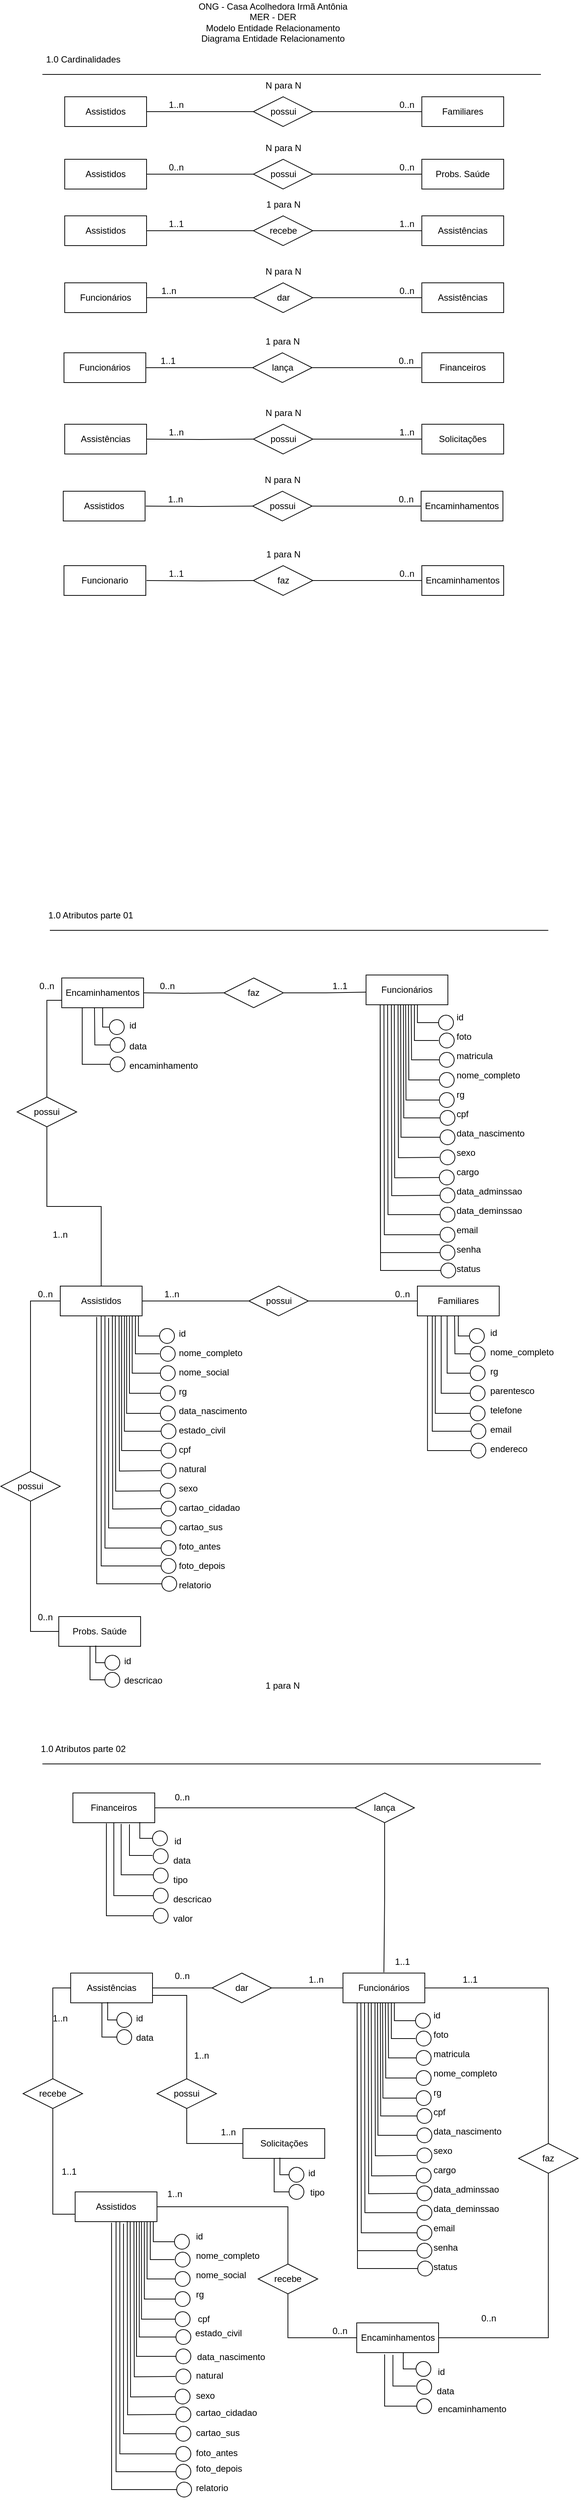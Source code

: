 <mxfile version="16.6.6" type="device"><diagram id="S5FhvtSp4Tu7_dhuNQ0R" name="Page-1"><mxGraphModel dx="981" dy="526" grid="1" gridSize="10" guides="1" tooltips="1" connect="1" arrows="1" fold="1" page="1" pageScale="1" pageWidth="827" pageHeight="1169" math="0" shadow="0"><root><mxCell id="0"/><mxCell id="1" parent="0"/><mxCell id="Ra3XAo2cWIVGmf6u-ugd-13" style="edgeStyle=orthogonalEdgeStyle;rounded=0;orthogonalLoop=1;jettySize=auto;html=1;exitX=1;exitY=0.5;exitDx=0;exitDy=0;entryX=0;entryY=0.5;entryDx=0;entryDy=0;endArrow=none;endFill=0;" parent="1" source="Ra3XAo2cWIVGmf6u-ugd-1" target="Ra3XAo2cWIVGmf6u-ugd-12" edge="1"><mxGeometry relative="1" as="geometry"/></mxCell><mxCell id="Ra3XAo2cWIVGmf6u-ugd-1" value="Assistidos" style="rounded=0;whiteSpace=wrap;html=1;" parent="1" vertex="1"><mxGeometry x="120" y="160" width="110" height="40" as="geometry"/></mxCell><mxCell id="Ra3XAo2cWIVGmf6u-ugd-2" value="ONG - Casa Acolhedora Irmã Antônia&lt;br&gt;MER - DER&lt;br&gt;Modelo Entidade Relacionamento&lt;br&gt;Diagrama Entidade Relacionamento" style="text;html=1;strokeColor=none;fillColor=none;align=center;verticalAlign=middle;whiteSpace=wrap;rounded=0;" parent="1" vertex="1"><mxGeometry x="290" y="30" width="220" height="60" as="geometry"/></mxCell><mxCell id="Ra3XAo2cWIVGmf6u-ugd-3" value="Probs. Saúde" style="rounded=0;whiteSpace=wrap;html=1;" parent="1" vertex="1"><mxGeometry x="600" y="244" width="110" height="40" as="geometry"/></mxCell><mxCell id="Ra3XAo2cWIVGmf6u-ugd-4" value="Familiares" style="rounded=0;whiteSpace=wrap;html=1;" parent="1" vertex="1"><mxGeometry x="600" y="160" width="110" height="40" as="geometry"/></mxCell><mxCell id="Ra3XAo2cWIVGmf6u-ugd-6" value="Funcionários" style="rounded=0;whiteSpace=wrap;html=1;" parent="1" vertex="1"><mxGeometry x="120" y="410" width="110" height="40" as="geometry"/></mxCell><mxCell id="Ra3XAo2cWIVGmf6u-ugd-7" value="Financeiros" style="rounded=0;whiteSpace=wrap;html=1;" parent="1" vertex="1"><mxGeometry x="600" y="504" width="110" height="40" as="geometry"/></mxCell><mxCell id="Ra3XAo2cWIVGmf6u-ugd-8" value="Assistências" style="rounded=0;whiteSpace=wrap;html=1;" parent="1" vertex="1"><mxGeometry x="600" y="320" width="110" height="40" as="geometry"/></mxCell><mxCell id="Ra3XAo2cWIVGmf6u-ugd-9" value="Solicitações" style="rounded=0;whiteSpace=wrap;html=1;" parent="1" vertex="1"><mxGeometry x="600" y="600" width="110" height="40" as="geometry"/></mxCell><mxCell id="Ra3XAo2cWIVGmf6u-ugd-10" value="" style="endArrow=none;html=1;rounded=0;" parent="1" edge="1"><mxGeometry width="50" height="50" relative="1" as="geometry"><mxPoint x="90" y="130" as="sourcePoint"/><mxPoint x="760" y="130" as="targetPoint"/></mxGeometry></mxCell><mxCell id="Ra3XAo2cWIVGmf6u-ugd-11" value="1.0 Cardinalidades" style="text;html=1;strokeColor=none;fillColor=none;align=center;verticalAlign=middle;whiteSpace=wrap;rounded=0;" parent="1" vertex="1"><mxGeometry x="80" y="100" width="130" height="20" as="geometry"/></mxCell><mxCell id="Ra3XAo2cWIVGmf6u-ugd-14" style="edgeStyle=orthogonalEdgeStyle;rounded=0;orthogonalLoop=1;jettySize=auto;html=1;exitX=1;exitY=0.5;exitDx=0;exitDy=0;entryX=0;entryY=0.5;entryDx=0;entryDy=0;endArrow=none;endFill=0;" parent="1" source="Ra3XAo2cWIVGmf6u-ugd-12" target="Ra3XAo2cWIVGmf6u-ugd-4" edge="1"><mxGeometry relative="1" as="geometry"/></mxCell><mxCell id="Ra3XAo2cWIVGmf6u-ugd-12" value="possui" style="rhombus;whiteSpace=wrap;html=1;" parent="1" vertex="1"><mxGeometry x="373.5" y="160" width="80" height="40" as="geometry"/></mxCell><mxCell id="Ra3XAo2cWIVGmf6u-ugd-15" value="0..n" style="text;html=1;strokeColor=none;fillColor=none;align=center;verticalAlign=middle;whiteSpace=wrap;rounded=0;" parent="1" vertex="1"><mxGeometry x="550" y="156" width="60" height="30" as="geometry"/></mxCell><mxCell id="Ra3XAo2cWIVGmf6u-ugd-16" value="1..n" style="text;html=1;strokeColor=none;fillColor=none;align=center;verticalAlign=middle;whiteSpace=wrap;rounded=0;" parent="1" vertex="1"><mxGeometry x="240" y="156" width="60" height="30" as="geometry"/></mxCell><mxCell id="Ra3XAo2cWIVGmf6u-ugd-17" value="N para N" style="text;html=1;strokeColor=none;fillColor=none;align=center;verticalAlign=middle;whiteSpace=wrap;rounded=0;" parent="1" vertex="1"><mxGeometry x="384" y="130" width="60" height="30" as="geometry"/></mxCell><mxCell id="Ra3XAo2cWIVGmf6u-ugd-21" style="edgeStyle=orthogonalEdgeStyle;rounded=0;orthogonalLoop=1;jettySize=auto;html=1;exitX=1;exitY=0.5;exitDx=0;exitDy=0;entryX=0;entryY=0.5;entryDx=0;entryDy=0;endArrow=none;endFill=0;" parent="1" source="Ra3XAo2cWIVGmf6u-ugd-22" target="Ra3XAo2cWIVGmf6u-ugd-25" edge="1"><mxGeometry relative="1" as="geometry"/></mxCell><mxCell id="Ra3XAo2cWIVGmf6u-ugd-22" value="Assistidos" style="rounded=0;whiteSpace=wrap;html=1;" parent="1" vertex="1"><mxGeometry x="120" y="244" width="110" height="40" as="geometry"/></mxCell><mxCell id="Ra3XAo2cWIVGmf6u-ugd-24" style="edgeStyle=orthogonalEdgeStyle;rounded=0;orthogonalLoop=1;jettySize=auto;html=1;exitX=1;exitY=0.5;exitDx=0;exitDy=0;entryX=0;entryY=0.5;entryDx=0;entryDy=0;endArrow=none;endFill=0;" parent="1" source="Ra3XAo2cWIVGmf6u-ugd-25" edge="1"><mxGeometry relative="1" as="geometry"><mxPoint x="600" y="264" as="targetPoint"/></mxGeometry></mxCell><mxCell id="Ra3XAo2cWIVGmf6u-ugd-25" value="possui" style="rhombus;whiteSpace=wrap;html=1;" parent="1" vertex="1"><mxGeometry x="373.5" y="244" width="80" height="40" as="geometry"/></mxCell><mxCell id="Ra3XAo2cWIVGmf6u-ugd-26" value="0..n" style="text;html=1;strokeColor=none;fillColor=none;align=center;verticalAlign=middle;whiteSpace=wrap;rounded=0;" parent="1" vertex="1"><mxGeometry x="550" y="240" width="60" height="30" as="geometry"/></mxCell><mxCell id="Ra3XAo2cWIVGmf6u-ugd-27" value="0..n" style="text;html=1;strokeColor=none;fillColor=none;align=center;verticalAlign=middle;whiteSpace=wrap;rounded=0;" parent="1" vertex="1"><mxGeometry x="240" y="240" width="60" height="30" as="geometry"/></mxCell><mxCell id="Ra3XAo2cWIVGmf6u-ugd-31" style="edgeStyle=orthogonalEdgeStyle;rounded=0;orthogonalLoop=1;jettySize=auto;html=1;exitX=1;exitY=0.5;exitDx=0;exitDy=0;entryX=0;entryY=0.5;entryDx=0;entryDy=0;endArrow=none;endFill=0;" parent="1" source="Ra3XAo2cWIVGmf6u-ugd-32" target="Ra3XAo2cWIVGmf6u-ugd-34" edge="1"><mxGeometry relative="1" as="geometry"/></mxCell><mxCell id="Ra3XAo2cWIVGmf6u-ugd-32" value="Assistidos" style="rounded=0;whiteSpace=wrap;html=1;" parent="1" vertex="1"><mxGeometry x="120" y="320" width="110" height="40" as="geometry"/></mxCell><mxCell id="Ra3XAo2cWIVGmf6u-ugd-33" style="edgeStyle=orthogonalEdgeStyle;rounded=0;orthogonalLoop=1;jettySize=auto;html=1;exitX=1;exitY=0.5;exitDx=0;exitDy=0;entryX=0;entryY=0.5;entryDx=0;entryDy=0;endArrow=none;endFill=0;" parent="1" source="Ra3XAo2cWIVGmf6u-ugd-34" edge="1"><mxGeometry relative="1" as="geometry"><mxPoint x="600" y="340" as="targetPoint"/></mxGeometry></mxCell><mxCell id="Ra3XAo2cWIVGmf6u-ugd-34" value="recebe" style="rhombus;whiteSpace=wrap;html=1;" parent="1" vertex="1"><mxGeometry x="373.5" y="320" width="80" height="40" as="geometry"/></mxCell><mxCell id="Ra3XAo2cWIVGmf6u-ugd-35" value="1..n" style="text;html=1;strokeColor=none;fillColor=none;align=center;verticalAlign=middle;whiteSpace=wrap;rounded=0;" parent="1" vertex="1"><mxGeometry x="550" y="316" width="60" height="30" as="geometry"/></mxCell><mxCell id="Ra3XAo2cWIVGmf6u-ugd-36" value="1..1" style="text;html=1;strokeColor=none;fillColor=none;align=center;verticalAlign=middle;whiteSpace=wrap;rounded=0;" parent="1" vertex="1"><mxGeometry x="240" y="316" width="60" height="30" as="geometry"/></mxCell><mxCell id="Ra3XAo2cWIVGmf6u-ugd-40" value="N para N" style="text;html=1;strokeColor=none;fillColor=none;align=center;verticalAlign=middle;whiteSpace=wrap;rounded=0;" parent="1" vertex="1"><mxGeometry x="384" y="214" width="60" height="30" as="geometry"/></mxCell><mxCell id="Ra3XAo2cWIVGmf6u-ugd-41" value="1 para N" style="text;html=1;strokeColor=none;fillColor=none;align=center;verticalAlign=middle;whiteSpace=wrap;rounded=0;" parent="1" vertex="1"><mxGeometry x="384" y="290" width="60" height="30" as="geometry"/></mxCell><mxCell id="Ra3XAo2cWIVGmf6u-ugd-42" value="Assistências" style="rounded=0;whiteSpace=wrap;html=1;" parent="1" vertex="1"><mxGeometry x="600" y="410" width="110" height="40" as="geometry"/></mxCell><mxCell id="Ra3XAo2cWIVGmf6u-ugd-43" style="edgeStyle=orthogonalEdgeStyle;rounded=0;orthogonalLoop=1;jettySize=auto;html=1;entryX=0;entryY=0.5;entryDx=0;entryDy=0;endArrow=none;endFill=0;" parent="1" target="Ra3XAo2cWIVGmf6u-ugd-46" edge="1"><mxGeometry relative="1" as="geometry"><mxPoint x="230" y="420" as="sourcePoint"/><Array as="points"><mxPoint x="230" y="430"/></Array></mxGeometry></mxCell><mxCell id="Ra3XAo2cWIVGmf6u-ugd-45" style="edgeStyle=orthogonalEdgeStyle;rounded=0;orthogonalLoop=1;jettySize=auto;html=1;exitX=1;exitY=0.5;exitDx=0;exitDy=0;entryX=0;entryY=0.5;entryDx=0;entryDy=0;endArrow=none;endFill=0;" parent="1" source="Ra3XAo2cWIVGmf6u-ugd-46" edge="1"><mxGeometry relative="1" as="geometry"><mxPoint x="600" y="430" as="targetPoint"/></mxGeometry></mxCell><mxCell id="Ra3XAo2cWIVGmf6u-ugd-46" value="dar" style="rhombus;whiteSpace=wrap;html=1;" parent="1" vertex="1"><mxGeometry x="373.5" y="410" width="80" height="40" as="geometry"/></mxCell><mxCell id="Ra3XAo2cWIVGmf6u-ugd-47" value="0..n" style="text;html=1;strokeColor=none;fillColor=none;align=center;verticalAlign=middle;whiteSpace=wrap;rounded=0;" parent="1" vertex="1"><mxGeometry x="550" y="406" width="60" height="30" as="geometry"/></mxCell><mxCell id="Ra3XAo2cWIVGmf6u-ugd-48" value="1..n" style="text;html=1;strokeColor=none;fillColor=none;align=center;verticalAlign=middle;whiteSpace=wrap;rounded=0;" parent="1" vertex="1"><mxGeometry x="230" y="406" width="60" height="30" as="geometry"/></mxCell><mxCell id="Ra3XAo2cWIVGmf6u-ugd-51" value="N para N" style="text;html=1;strokeColor=none;fillColor=none;align=center;verticalAlign=middle;whiteSpace=wrap;rounded=0;" parent="1" vertex="1"><mxGeometry x="384" y="380" width="60" height="30" as="geometry"/></mxCell><mxCell id="Ra3XAo2cWIVGmf6u-ugd-54" value="Funcionários" style="rounded=0;whiteSpace=wrap;html=1;" parent="1" vertex="1"><mxGeometry x="119" y="504" width="110" height="40" as="geometry"/></mxCell><mxCell id="Ra3XAo2cWIVGmf6u-ugd-56" style="edgeStyle=orthogonalEdgeStyle;rounded=0;orthogonalLoop=1;jettySize=auto;html=1;entryX=0;entryY=0.5;entryDx=0;entryDy=0;endArrow=none;endFill=0;" parent="1" target="Ra3XAo2cWIVGmf6u-ugd-58" edge="1"><mxGeometry relative="1" as="geometry"><mxPoint x="229" y="514" as="sourcePoint"/><Array as="points"><mxPoint x="229" y="524"/></Array></mxGeometry></mxCell><mxCell id="Ra3XAo2cWIVGmf6u-ugd-57" style="edgeStyle=orthogonalEdgeStyle;rounded=0;orthogonalLoop=1;jettySize=auto;html=1;exitX=1;exitY=0.5;exitDx=0;exitDy=0;entryX=0;entryY=0.5;entryDx=0;entryDy=0;endArrow=none;endFill=0;" parent="1" source="Ra3XAo2cWIVGmf6u-ugd-58" edge="1"><mxGeometry relative="1" as="geometry"><mxPoint x="599" y="524" as="targetPoint"/></mxGeometry></mxCell><mxCell id="Ra3XAo2cWIVGmf6u-ugd-58" value="lança" style="rhombus;whiteSpace=wrap;html=1;" parent="1" vertex="1"><mxGeometry x="372.5" y="504" width="80" height="40" as="geometry"/></mxCell><mxCell id="Ra3XAo2cWIVGmf6u-ugd-59" value="0..n" style="text;html=1;strokeColor=none;fillColor=none;align=center;verticalAlign=middle;whiteSpace=wrap;rounded=0;" parent="1" vertex="1"><mxGeometry x="549" y="500" width="60" height="30" as="geometry"/></mxCell><mxCell id="Ra3XAo2cWIVGmf6u-ugd-60" value="1..1" style="text;html=1;strokeColor=none;fillColor=none;align=center;verticalAlign=middle;whiteSpace=wrap;rounded=0;" parent="1" vertex="1"><mxGeometry x="229" y="500" width="60" height="30" as="geometry"/></mxCell><mxCell id="Ra3XAo2cWIVGmf6u-ugd-61" value="1 para N" style="text;html=1;strokeColor=none;fillColor=none;align=center;verticalAlign=middle;whiteSpace=wrap;rounded=0;" parent="1" vertex="1"><mxGeometry x="382.5" y="474" width="60" height="30" as="geometry"/></mxCell><mxCell id="Ra3XAo2cWIVGmf6u-ugd-62" value="Assistências" style="rounded=0;whiteSpace=wrap;html=1;" parent="1" vertex="1"><mxGeometry x="120" y="600" width="110" height="40" as="geometry"/></mxCell><mxCell id="Ra3XAo2cWIVGmf6u-ugd-63" style="edgeStyle=orthogonalEdgeStyle;rounded=0;orthogonalLoop=1;jettySize=auto;html=1;exitX=1;exitY=0.5;exitDx=0;exitDy=0;entryX=0;entryY=0.5;entryDx=0;entryDy=0;endArrow=none;endFill=0;" parent="1" target="Ra3XAo2cWIVGmf6u-ugd-65" edge="1"><mxGeometry relative="1" as="geometry"><mxPoint x="230" y="620" as="sourcePoint"/></mxGeometry></mxCell><mxCell id="Ra3XAo2cWIVGmf6u-ugd-64" style="edgeStyle=orthogonalEdgeStyle;rounded=0;orthogonalLoop=1;jettySize=auto;html=1;exitX=1;exitY=0.5;exitDx=0;exitDy=0;entryX=0;entryY=0.5;entryDx=0;entryDy=0;endArrow=none;endFill=0;" parent="1" source="Ra3XAo2cWIVGmf6u-ugd-65" edge="1"><mxGeometry relative="1" as="geometry"><mxPoint x="600" y="620" as="targetPoint"/></mxGeometry></mxCell><mxCell id="Ra3XAo2cWIVGmf6u-ugd-65" value="possui" style="rhombus;whiteSpace=wrap;html=1;" parent="1" vertex="1"><mxGeometry x="373.5" y="600" width="80" height="40" as="geometry"/></mxCell><mxCell id="Ra3XAo2cWIVGmf6u-ugd-66" value="1..n" style="text;html=1;strokeColor=none;fillColor=none;align=center;verticalAlign=middle;whiteSpace=wrap;rounded=0;" parent="1" vertex="1"><mxGeometry x="550" y="596" width="60" height="30" as="geometry"/></mxCell><mxCell id="Ra3XAo2cWIVGmf6u-ugd-67" value="1..n" style="text;html=1;strokeColor=none;fillColor=none;align=center;verticalAlign=middle;whiteSpace=wrap;rounded=0;" parent="1" vertex="1"><mxGeometry x="240" y="596" width="60" height="30" as="geometry"/></mxCell><mxCell id="Ra3XAo2cWIVGmf6u-ugd-69" value="N para N" style="text;html=1;strokeColor=none;fillColor=none;align=center;verticalAlign=middle;whiteSpace=wrap;rounded=0;" parent="1" vertex="1"><mxGeometry x="384" y="570" width="60" height="30" as="geometry"/></mxCell><mxCell id="Ra3XAo2cWIVGmf6u-ugd-71" value="Encaminhamentos" style="rounded=0;whiteSpace=wrap;html=1;" parent="1" vertex="1"><mxGeometry x="599" y="690" width="110" height="40" as="geometry"/></mxCell><mxCell id="Ra3XAo2cWIVGmf6u-ugd-73" style="edgeStyle=orthogonalEdgeStyle;rounded=0;orthogonalLoop=1;jettySize=auto;html=1;exitX=1;exitY=0.5;exitDx=0;exitDy=0;entryX=0;entryY=0.5;entryDx=0;entryDy=0;endArrow=none;endFill=0;" parent="1" target="Ra3XAo2cWIVGmf6u-ugd-75" edge="1"><mxGeometry relative="1" as="geometry"><mxPoint x="229" y="710" as="sourcePoint"/></mxGeometry></mxCell><mxCell id="Ra3XAo2cWIVGmf6u-ugd-74" style="edgeStyle=orthogonalEdgeStyle;rounded=0;orthogonalLoop=1;jettySize=auto;html=1;exitX=1;exitY=0.5;exitDx=0;exitDy=0;entryX=0;entryY=0.5;entryDx=0;entryDy=0;endArrow=none;endFill=0;" parent="1" source="Ra3XAo2cWIVGmf6u-ugd-75" edge="1"><mxGeometry relative="1" as="geometry"><mxPoint x="599" y="710" as="targetPoint"/></mxGeometry></mxCell><mxCell id="Ra3XAo2cWIVGmf6u-ugd-75" value="possui" style="rhombus;whiteSpace=wrap;html=1;" parent="1" vertex="1"><mxGeometry x="372.5" y="690" width="80" height="40" as="geometry"/></mxCell><mxCell id="Ra3XAo2cWIVGmf6u-ugd-76" value="0..n" style="text;html=1;strokeColor=none;fillColor=none;align=center;verticalAlign=middle;whiteSpace=wrap;rounded=0;" parent="1" vertex="1"><mxGeometry x="549" y="686" width="60" height="30" as="geometry"/></mxCell><mxCell id="Ra3XAo2cWIVGmf6u-ugd-77" value="1..n" style="text;html=1;strokeColor=none;fillColor=none;align=center;verticalAlign=middle;whiteSpace=wrap;rounded=0;" parent="1" vertex="1"><mxGeometry x="239" y="686" width="60" height="30" as="geometry"/></mxCell><mxCell id="Ra3XAo2cWIVGmf6u-ugd-78" value="N para N" style="text;html=1;strokeColor=none;fillColor=none;align=center;verticalAlign=middle;whiteSpace=wrap;rounded=0;" parent="1" vertex="1"><mxGeometry x="383" y="660" width="60" height="30" as="geometry"/></mxCell><mxCell id="Ra3XAo2cWIVGmf6u-ugd-79" value="Assistidos" style="rounded=0;whiteSpace=wrap;html=1;" parent="1" vertex="1"><mxGeometry x="118" y="690" width="110" height="40" as="geometry"/></mxCell><mxCell id="Ra3XAo2cWIVGmf6u-ugd-80" style="edgeStyle=orthogonalEdgeStyle;rounded=0;orthogonalLoop=1;jettySize=auto;html=1;exitX=1;exitY=0.5;exitDx=0;exitDy=0;entryX=0;entryY=0.5;entryDx=0;entryDy=0;endArrow=none;endFill=0;" parent="1" source="Ra3XAo2cWIVGmf6u-ugd-81" target="Ra3XAo2cWIVGmf6u-ugd-91" edge="1"><mxGeometry relative="1" as="geometry"/></mxCell><mxCell id="Ra3XAo2cWIVGmf6u-ugd-81" value="Assistidos" style="rounded=0;whiteSpace=wrap;html=1;" parent="1" vertex="1"><mxGeometry x="114" y="1758" width="110" height="40" as="geometry"/></mxCell><mxCell id="Ra3XAo2cWIVGmf6u-ugd-82" value="Probs. Saúde" style="rounded=0;whiteSpace=wrap;html=1;" parent="1" vertex="1"><mxGeometry x="112" y="2202" width="110" height="40" as="geometry"/></mxCell><mxCell id="Ra3XAo2cWIVGmf6u-ugd-83" value="Familiares" style="rounded=0;whiteSpace=wrap;html=1;" parent="1" vertex="1"><mxGeometry x="594" y="1758" width="110" height="40" as="geometry"/></mxCell><mxCell id="Ra3XAo2cWIVGmf6u-ugd-88" value="" style="endArrow=none;html=1;rounded=0;" parent="1" edge="1"><mxGeometry width="50" height="50" relative="1" as="geometry"><mxPoint x="100" y="1280" as="sourcePoint"/><mxPoint x="770" y="1280" as="targetPoint"/></mxGeometry></mxCell><mxCell id="Ra3XAo2cWIVGmf6u-ugd-89" value="1.0 Atributos parte 01" style="text;html=1;strokeColor=none;fillColor=none;align=center;verticalAlign=middle;whiteSpace=wrap;rounded=0;" parent="1" vertex="1"><mxGeometry x="90" y="1250" width="130" height="20" as="geometry"/></mxCell><mxCell id="Ra3XAo2cWIVGmf6u-ugd-90" style="edgeStyle=orthogonalEdgeStyle;rounded=0;orthogonalLoop=1;jettySize=auto;html=1;exitX=1;exitY=0.5;exitDx=0;exitDy=0;entryX=0;entryY=0.5;entryDx=0;entryDy=0;endArrow=none;endFill=0;" parent="1" source="Ra3XAo2cWIVGmf6u-ugd-91" target="Ra3XAo2cWIVGmf6u-ugd-83" edge="1"><mxGeometry relative="1" as="geometry"/></mxCell><mxCell id="Ra3XAo2cWIVGmf6u-ugd-91" value="possui" style="rhombus;whiteSpace=wrap;html=1;" parent="1" vertex="1"><mxGeometry x="367.5" y="1758" width="80" height="40" as="geometry"/></mxCell><mxCell id="Ra3XAo2cWIVGmf6u-ugd-92" value="0..n" style="text;html=1;strokeColor=none;fillColor=none;align=center;verticalAlign=middle;whiteSpace=wrap;rounded=0;" parent="1" vertex="1"><mxGeometry x="544" y="1754" width="60" height="30" as="geometry"/></mxCell><mxCell id="Ra3XAo2cWIVGmf6u-ugd-93" value="1..n" style="text;html=1;strokeColor=none;fillColor=none;align=center;verticalAlign=middle;whiteSpace=wrap;rounded=0;" parent="1" vertex="1"><mxGeometry x="234" y="1754" width="60" height="30" as="geometry"/></mxCell><mxCell id="Ra3XAo2cWIVGmf6u-ugd-213" style="edgeStyle=orthogonalEdgeStyle;rounded=0;orthogonalLoop=1;jettySize=auto;html=1;exitX=0.5;exitY=1;exitDx=0;exitDy=0;endArrow=none;endFill=0;entryX=0;entryY=0.5;entryDx=0;entryDy=0;" parent="1" source="Ra3XAo2cWIVGmf6u-ugd-98" target="Ra3XAo2cWIVGmf6u-ugd-82" edge="1"><mxGeometry relative="1" as="geometry"><mxPoint x="-26.0" y="2178" as="targetPoint"/></mxGeometry></mxCell><mxCell id="Ra3XAo2cWIVGmf6u-ugd-214" style="edgeStyle=orthogonalEdgeStyle;rounded=0;orthogonalLoop=1;jettySize=auto;html=1;exitX=0.5;exitY=0;exitDx=0;exitDy=0;entryX=0;entryY=0.5;entryDx=0;entryDy=0;endArrow=none;endFill=0;" parent="1" source="Ra3XAo2cWIVGmf6u-ugd-98" target="Ra3XAo2cWIVGmf6u-ugd-81" edge="1"><mxGeometry relative="1" as="geometry"/></mxCell><mxCell id="Ra3XAo2cWIVGmf6u-ugd-98" value="possui" style="rhombus;whiteSpace=wrap;html=1;" parent="1" vertex="1"><mxGeometry x="34" y="2007" width="80" height="40" as="geometry"/></mxCell><mxCell id="Ra3XAo2cWIVGmf6u-ugd-99" value="0..n" style="text;html=1;strokeColor=none;fillColor=none;align=center;verticalAlign=middle;whiteSpace=wrap;rounded=0;" parent="1" vertex="1"><mxGeometry x="64" y="2188" width="60" height="30" as="geometry"/></mxCell><mxCell id="Ra3XAo2cWIVGmf6u-ugd-100" value="0..n" style="text;html=1;strokeColor=none;fillColor=none;align=center;verticalAlign=middle;whiteSpace=wrap;rounded=0;" parent="1" vertex="1"><mxGeometry x="64" y="1754" width="60" height="30" as="geometry"/></mxCell><mxCell id="Ra3XAo2cWIVGmf6u-ugd-105" value="1..n" style="text;html=1;strokeColor=none;fillColor=none;align=center;verticalAlign=middle;whiteSpace=wrap;rounded=0;" parent="1" vertex="1"><mxGeometry x="84" y="2727" width="60" height="30" as="geometry"/></mxCell><mxCell id="Ra3XAo2cWIVGmf6u-ugd-106" value="1..1" style="text;html=1;strokeColor=none;fillColor=none;align=center;verticalAlign=middle;whiteSpace=wrap;rounded=0;" parent="1" vertex="1"><mxGeometry x="96" y="2933" width="60" height="30" as="geometry"/></mxCell><mxCell id="Ra3XAo2cWIVGmf6u-ugd-108" value="1 para N" style="text;html=1;strokeColor=none;fillColor=none;align=center;verticalAlign=middle;whiteSpace=wrap;rounded=0;" parent="1" vertex="1"><mxGeometry x="383" y="2280" width="60" height="30" as="geometry"/></mxCell><mxCell id="Ra3XAo2cWIVGmf6u-ugd-456" style="edgeStyle=orthogonalEdgeStyle;rounded=0;orthogonalLoop=1;jettySize=auto;html=1;exitX=0;exitY=0.5;exitDx=0;exitDy=0;entryX=1;entryY=0.5;entryDx=0;entryDy=0;endArrow=none;endFill=0;" parent="1" source="Ra3XAo2cWIVGmf6u-ugd-112" target="Ra3XAo2cWIVGmf6u-ugd-438" edge="1"><mxGeometry relative="1" as="geometry"><mxPoint x="318" y="2702" as="sourcePoint"/></mxGeometry></mxCell><mxCell id="Ra3XAo2cWIVGmf6u-ugd-457" style="edgeStyle=orthogonalEdgeStyle;rounded=0;orthogonalLoop=1;jettySize=auto;html=1;exitX=1;exitY=0.5;exitDx=0;exitDy=0;entryX=0;entryY=0.5;entryDx=0;entryDy=0;endArrow=none;endFill=0;" parent="1" source="Ra3XAo2cWIVGmf6u-ugd-112" target="Ra3XAo2cWIVGmf6u-ugd-423" edge="1"><mxGeometry relative="1" as="geometry"/></mxCell><mxCell id="Ra3XAo2cWIVGmf6u-ugd-112" value="dar" style="rhombus;whiteSpace=wrap;html=1;" parent="1" vertex="1"><mxGeometry x="318" y="2681" width="80" height="40" as="geometry"/></mxCell><mxCell id="Ra3XAo2cWIVGmf6u-ugd-113" value="0..n" style="text;html=1;strokeColor=none;fillColor=none;align=center;verticalAlign=middle;whiteSpace=wrap;rounded=0;" parent="1" vertex="1"><mxGeometry x="247.5" y="2670" width="60" height="30" as="geometry"/></mxCell><mxCell id="Ra3XAo2cWIVGmf6u-ugd-114" value="1..n" style="text;html=1;strokeColor=none;fillColor=none;align=center;verticalAlign=middle;whiteSpace=wrap;rounded=0;" parent="1" vertex="1"><mxGeometry x="428" y="2675" width="60" height="30" as="geometry"/></mxCell><mxCell id="Ra3XAo2cWIVGmf6u-ugd-120" value="0..n" style="text;html=1;strokeColor=none;fillColor=none;align=center;verticalAlign=middle;whiteSpace=wrap;rounded=0;" parent="1" vertex="1"><mxGeometry x="247.5" y="2430" width="60" height="30" as="geometry"/></mxCell><mxCell id="Ra3XAo2cWIVGmf6u-ugd-121" value="1..1" style="text;html=1;strokeColor=none;fillColor=none;align=center;verticalAlign=middle;whiteSpace=wrap;rounded=0;" parent="1" vertex="1"><mxGeometry x="544" y="2651" width="60" height="30" as="geometry"/></mxCell><mxCell id="Ra3XAo2cWIVGmf6u-ugd-127" value="1..n" style="text;html=1;strokeColor=none;fillColor=none;align=center;verticalAlign=middle;whiteSpace=wrap;rounded=0;" parent="1" vertex="1"><mxGeometry x="310" y="2880" width="60" height="30" as="geometry"/></mxCell><mxCell id="Ra3XAo2cWIVGmf6u-ugd-128" value="1..n" style="text;html=1;strokeColor=none;fillColor=none;align=center;verticalAlign=middle;whiteSpace=wrap;rounded=0;" parent="1" vertex="1"><mxGeometry x="274" y="2777" width="60" height="30" as="geometry"/></mxCell><mxCell id="Ra3XAo2cWIVGmf6u-ugd-223" style="edgeStyle=orthogonalEdgeStyle;rounded=0;orthogonalLoop=1;jettySize=auto;html=1;exitX=0;exitY=0.75;exitDx=0;exitDy=0;entryX=0.5;entryY=0;entryDx=0;entryDy=0;endArrow=none;endFill=0;" parent="1" source="Ra3XAo2cWIVGmf6u-ugd-130" target="Ra3XAo2cWIVGmf6u-ugd-133" edge="1"><mxGeometry relative="1" as="geometry"/></mxCell><mxCell id="Ra3XAo2cWIVGmf6u-ugd-130" value="Encaminhamentos" style="rounded=0;whiteSpace=wrap;html=1;" parent="1" vertex="1"><mxGeometry x="116" y="1344" width="110" height="40" as="geometry"/></mxCell><mxCell id="Ra3XAo2cWIVGmf6u-ugd-224" style="edgeStyle=orthogonalEdgeStyle;rounded=0;orthogonalLoop=1;jettySize=auto;html=1;exitX=0.5;exitY=1;exitDx=0;exitDy=0;entryX=0.5;entryY=0;entryDx=0;entryDy=0;endArrow=none;endFill=0;" parent="1" source="Ra3XAo2cWIVGmf6u-ugd-133" target="Ra3XAo2cWIVGmf6u-ugd-81" edge="1"><mxGeometry relative="1" as="geometry"/></mxCell><mxCell id="Ra3XAo2cWIVGmf6u-ugd-133" value="possui" style="rhombus;whiteSpace=wrap;html=1;" parent="1" vertex="1"><mxGeometry x="56" y="1504" width="80" height="40" as="geometry"/></mxCell><mxCell id="Ra3XAo2cWIVGmf6u-ugd-134" value="0..n" style="text;html=1;strokeColor=none;fillColor=none;align=center;verticalAlign=middle;whiteSpace=wrap;rounded=0;" parent="1" vertex="1"><mxGeometry x="66" y="1340" width="60" height="30" as="geometry"/></mxCell><mxCell id="Ra3XAo2cWIVGmf6u-ugd-135" value="1..n" style="text;html=1;strokeColor=none;fillColor=none;align=center;verticalAlign=middle;whiteSpace=wrap;rounded=0;" parent="1" vertex="1"><mxGeometry x="84" y="1674" width="60" height="30" as="geometry"/></mxCell><mxCell id="Ra3XAo2cWIVGmf6u-ugd-143" value="nome_completo" style="text;strokeColor=none;fillColor=none;align=left;verticalAlign=top;spacingLeft=4;spacingRight=4;overflow=hidden;rotatable=0;points=[[0,0.5],[1,0.5]];portConstraint=eastwest;" parent="1" vertex="1"><mxGeometry x="267.5" y="1834" width="180" height="26" as="geometry"/></mxCell><mxCell id="Ra3XAo2cWIVGmf6u-ugd-144" value="nome_social" style="text;strokeColor=none;fillColor=none;align=left;verticalAlign=top;spacingLeft=4;spacingRight=4;overflow=hidden;rotatable=0;points=[[0,0.5],[1,0.5]];portConstraint=eastwest;" parent="1" vertex="1"><mxGeometry x="267.5" y="1860" width="180" height="26" as="geometry"/></mxCell><mxCell id="Ra3XAo2cWIVGmf6u-ugd-145" value="rg" style="text;strokeColor=none;fillColor=none;align=left;verticalAlign=top;spacingLeft=4;spacingRight=4;overflow=hidden;rotatable=0;points=[[0,0.5],[1,0.5]];portConstraint=eastwest;" parent="1" vertex="1"><mxGeometry x="267.5" y="1886" width="180" height="26" as="geometry"/></mxCell><mxCell id="Ra3XAo2cWIVGmf6u-ugd-146" value="data_nascimento" style="text;strokeColor=none;fillColor=none;align=left;verticalAlign=top;spacingLeft=4;spacingRight=4;overflow=hidden;rotatable=0;points=[[0,0.5],[1,0.5]];portConstraint=eastwest;" parent="1" vertex="1"><mxGeometry x="267.5" y="1912" width="180" height="26" as="geometry"/></mxCell><mxCell id="Ra3XAo2cWIVGmf6u-ugd-147" value="estado_civil" style="text;strokeColor=none;fillColor=none;align=left;verticalAlign=top;spacingLeft=4;spacingRight=4;overflow=hidden;rotatable=0;points=[[0,0.5],[1,0.5]];portConstraint=eastwest;" parent="1" vertex="1"><mxGeometry x="267.5" y="1938" width="180" height="26" as="geometry"/></mxCell><mxCell id="Ra3XAo2cWIVGmf6u-ugd-148" value="cpf" style="text;strokeColor=none;fillColor=none;align=left;verticalAlign=top;spacingLeft=4;spacingRight=4;overflow=hidden;rotatable=0;points=[[0,0.5],[1,0.5]];portConstraint=eastwest;" parent="1" vertex="1"><mxGeometry x="267.5" y="1964" width="180" height="26" as="geometry"/></mxCell><mxCell id="Ra3XAo2cWIVGmf6u-ugd-149" value="natural" style="text;strokeColor=none;fillColor=none;align=left;verticalAlign=top;spacingLeft=4;spacingRight=4;overflow=hidden;rotatable=0;points=[[0,0.5],[1,0.5]];portConstraint=eastwest;" parent="1" vertex="1"><mxGeometry x="267.5" y="1990" width="180" height="26" as="geometry"/></mxCell><mxCell id="Ra3XAo2cWIVGmf6u-ugd-150" value="sexo" style="text;strokeColor=none;fillColor=none;align=left;verticalAlign=top;spacingLeft=4;spacingRight=4;overflow=hidden;rotatable=0;points=[[0,0.5],[1,0.5]];portConstraint=eastwest;" parent="1" vertex="1"><mxGeometry x="267.5" y="2016" width="180" height="26" as="geometry"/></mxCell><mxCell id="Ra3XAo2cWIVGmf6u-ugd-151" value="cartao_cidadao" style="text;strokeColor=none;fillColor=none;align=left;verticalAlign=top;spacingLeft=4;spacingRight=4;overflow=hidden;rotatable=0;points=[[0,0.5],[1,0.5]];portConstraint=eastwest;" parent="1" vertex="1"><mxGeometry x="267.5" y="2042" width="180" height="26" as="geometry"/></mxCell><mxCell id="Ra3XAo2cWIVGmf6u-ugd-152" value="cartao_sus" style="text;strokeColor=none;fillColor=none;align=left;verticalAlign=top;spacingLeft=4;spacingRight=4;overflow=hidden;rotatable=0;points=[[0,0.5],[1,0.5]];portConstraint=eastwest;" parent="1" vertex="1"><mxGeometry x="267.5" y="2068" width="180" height="26" as="geometry"/></mxCell><mxCell id="Ra3XAo2cWIVGmf6u-ugd-153" value="foto_antes" style="text;strokeColor=none;fillColor=none;align=left;verticalAlign=top;spacingLeft=4;spacingRight=4;overflow=hidden;rotatable=0;points=[[0,0.5],[1,0.5]];portConstraint=eastwest;" parent="1" vertex="1"><mxGeometry x="267.5" y="2094" width="180" height="26" as="geometry"/></mxCell><mxCell id="Ra3XAo2cWIVGmf6u-ugd-154" value="foto_depois" style="text;strokeColor=none;fillColor=none;align=left;verticalAlign=top;spacingLeft=4;spacingRight=4;overflow=hidden;rotatable=0;points=[[0,0.5],[1,0.5]];portConstraint=eastwest;" parent="1" vertex="1"><mxGeometry x="267.5" y="2120" width="180" height="26" as="geometry"/></mxCell><mxCell id="Ra3XAo2cWIVGmf6u-ugd-155" value="relatorio " style="text;strokeColor=none;fillColor=none;align=left;verticalAlign=top;spacingLeft=4;spacingRight=4;overflow=hidden;rotatable=0;points=[[0,0.5],[1,0.5]];portConstraint=eastwest;" parent="1" vertex="1"><mxGeometry x="267.5" y="2146" width="180" height="26" as="geometry"/></mxCell><mxCell id="Ra3XAo2cWIVGmf6u-ugd-157" value="id" style="text;strokeColor=none;fillColor=none;align=left;verticalAlign=top;spacingLeft=4;spacingRight=4;overflow=hidden;rotatable=0;points=[[0,0.5],[1,0.5]];portConstraint=eastwest;" parent="1" vertex="1"><mxGeometry x="267.5" y="1808" width="180" height="26" as="geometry"/></mxCell><mxCell id="Ra3XAo2cWIVGmf6u-ugd-176" style="edgeStyle=orthogonalEdgeStyle;rounded=0;orthogonalLoop=1;jettySize=auto;html=1;exitX=0;exitY=0.5;exitDx=0;exitDy=0;entryX=0.955;entryY=0.992;entryDx=0;entryDy=0;endArrow=none;endFill=0;entryPerimeter=0;" parent="1" source="Ra3XAo2cWIVGmf6u-ugd-159" target="Ra3XAo2cWIVGmf6u-ugd-81" edge="1"><mxGeometry relative="1" as="geometry"/></mxCell><mxCell id="Ra3XAo2cWIVGmf6u-ugd-159" value="" style="ellipse;whiteSpace=wrap;html=1;aspect=fixed;" parent="1" vertex="1"><mxGeometry x="247.5" y="1815" width="20" height="20" as="geometry"/></mxCell><mxCell id="Ra3XAo2cWIVGmf6u-ugd-177" style="edgeStyle=orthogonalEdgeStyle;rounded=0;orthogonalLoop=1;jettySize=auto;html=1;exitX=0;exitY=0.5;exitDx=0;exitDy=0;endArrow=none;endFill=0;" parent="1" edge="1"><mxGeometry relative="1" as="geometry"><mxPoint x="215" y="1798" as="targetPoint"/><mxPoint x="247.5" y="1849" as="sourcePoint"/><Array as="points"><mxPoint x="215" y="1849"/></Array></mxGeometry></mxCell><mxCell id="Ra3XAo2cWIVGmf6u-ugd-160" value="" style="ellipse;whiteSpace=wrap;html=1;aspect=fixed;" parent="1" vertex="1"><mxGeometry x="248.5" y="1839" width="20" height="20" as="geometry"/></mxCell><mxCell id="Ra3XAo2cWIVGmf6u-ugd-179" style="edgeStyle=orthogonalEdgeStyle;rounded=0;orthogonalLoop=1;jettySize=auto;html=1;exitX=0;exitY=0.5;exitDx=0;exitDy=0;entryX=0.879;entryY=0.992;entryDx=0;entryDy=0;entryPerimeter=0;endArrow=none;endFill=0;" parent="1" source="Ra3XAo2cWIVGmf6u-ugd-161" target="Ra3XAo2cWIVGmf6u-ugd-81" edge="1"><mxGeometry relative="1" as="geometry"/></mxCell><mxCell id="Ra3XAo2cWIVGmf6u-ugd-161" value="" style="ellipse;whiteSpace=wrap;html=1;aspect=fixed;" parent="1" vertex="1"><mxGeometry x="248.5" y="1865" width="20" height="20" as="geometry"/></mxCell><mxCell id="Ra3XAo2cWIVGmf6u-ugd-180" style="edgeStyle=orthogonalEdgeStyle;rounded=0;orthogonalLoop=1;jettySize=auto;html=1;exitX=0;exitY=0.5;exitDx=0;exitDy=0;entryX=0.845;entryY=1.02;entryDx=0;entryDy=0;entryPerimeter=0;endArrow=none;endFill=0;" parent="1" source="Ra3XAo2cWIVGmf6u-ugd-162" target="Ra3XAo2cWIVGmf6u-ugd-81" edge="1"><mxGeometry relative="1" as="geometry"/></mxCell><mxCell id="Ra3XAo2cWIVGmf6u-ugd-162" value="" style="ellipse;whiteSpace=wrap;html=1;aspect=fixed;" parent="1" vertex="1"><mxGeometry x="248.5" y="1892" width="20" height="20" as="geometry"/></mxCell><mxCell id="Ra3XAo2cWIVGmf6u-ugd-181" style="edgeStyle=orthogonalEdgeStyle;rounded=0;orthogonalLoop=1;jettySize=auto;html=1;exitX=0;exitY=0.5;exitDx=0;exitDy=0;entryX=0.811;entryY=1.012;entryDx=0;entryDy=0;entryPerimeter=0;endArrow=none;endFill=0;" parent="1" source="Ra3XAo2cWIVGmf6u-ugd-164" target="Ra3XAo2cWIVGmf6u-ugd-81" edge="1"><mxGeometry relative="1" as="geometry"/></mxCell><mxCell id="Ra3XAo2cWIVGmf6u-ugd-164" value="" style="ellipse;whiteSpace=wrap;html=1;aspect=fixed;" parent="1" vertex="1"><mxGeometry x="248.5" y="1919" width="20" height="20" as="geometry"/></mxCell><mxCell id="Ra3XAo2cWIVGmf6u-ugd-182" style="edgeStyle=orthogonalEdgeStyle;rounded=0;orthogonalLoop=1;jettySize=auto;html=1;exitX=0;exitY=0.5;exitDx=0;exitDy=0;entryX=0.784;entryY=1.01;entryDx=0;entryDy=0;entryPerimeter=0;endArrow=none;endFill=0;" parent="1" source="Ra3XAo2cWIVGmf6u-ugd-165" target="Ra3XAo2cWIVGmf6u-ugd-81" edge="1"><mxGeometry relative="1" as="geometry"/></mxCell><mxCell id="Ra3XAo2cWIVGmf6u-ugd-165" value="" style="ellipse;whiteSpace=wrap;html=1;aspect=fixed;" parent="1" vertex="1"><mxGeometry x="249.5" y="1943" width="20" height="20" as="geometry"/></mxCell><mxCell id="Ra3XAo2cWIVGmf6u-ugd-183" style="edgeStyle=orthogonalEdgeStyle;rounded=0;orthogonalLoop=1;jettySize=auto;html=1;exitX=0;exitY=0.5;exitDx=0;exitDy=0;entryX=0.75;entryY=1;entryDx=0;entryDy=0;endArrow=none;endFill=0;" parent="1" source="Ra3XAo2cWIVGmf6u-ugd-166" target="Ra3XAo2cWIVGmf6u-ugd-81" edge="1"><mxGeometry relative="1" as="geometry"/></mxCell><mxCell id="Ra3XAo2cWIVGmf6u-ugd-166" value="" style="ellipse;whiteSpace=wrap;html=1;aspect=fixed;" parent="1" vertex="1"><mxGeometry x="249.5" y="1969" width="20" height="20" as="geometry"/></mxCell><mxCell id="Ra3XAo2cWIVGmf6u-ugd-184" style="edgeStyle=orthogonalEdgeStyle;rounded=0;orthogonalLoop=1;jettySize=auto;html=1;exitX=0;exitY=0.5;exitDx=0;exitDy=0;endArrow=none;endFill=0;" parent="1" edge="1"><mxGeometry relative="1" as="geometry"><mxPoint x="193" y="1798" as="targetPoint"/><mxPoint x="248.5" y="2006" as="sourcePoint"/></mxGeometry></mxCell><mxCell id="Ra3XAo2cWIVGmf6u-ugd-167" value="" style="ellipse;whiteSpace=wrap;html=1;aspect=fixed;" parent="1" vertex="1"><mxGeometry x="249.5" y="1996" width="20" height="20" as="geometry"/></mxCell><mxCell id="Ra3XAo2cWIVGmf6u-ugd-185" style="edgeStyle=orthogonalEdgeStyle;rounded=0;orthogonalLoop=1;jettySize=auto;html=1;exitX=0;exitY=0.5;exitDx=0;exitDy=0;endArrow=none;endFill=0;" parent="1" edge="1"><mxGeometry relative="1" as="geometry"><mxPoint x="267.5" y="2033" as="sourcePoint"/><mxPoint x="188" y="1798" as="targetPoint"/></mxGeometry></mxCell><mxCell id="Ra3XAo2cWIVGmf6u-ugd-168" value="" style="ellipse;whiteSpace=wrap;html=1;aspect=fixed;" parent="1" vertex="1"><mxGeometry x="248.5" y="2023" width="20" height="20" as="geometry"/></mxCell><mxCell id="Ra3XAo2cWIVGmf6u-ugd-186" style="edgeStyle=orthogonalEdgeStyle;rounded=0;orthogonalLoop=1;jettySize=auto;html=1;exitX=0;exitY=0.5;exitDx=0;exitDy=0;entryX=0.591;entryY=0.98;entryDx=0;entryDy=0;entryPerimeter=0;endArrow=none;endFill=0;" parent="1" edge="1"><mxGeometry relative="1" as="geometry"><mxPoint x="254.5" y="2057" as="sourcePoint"/><mxPoint x="184.01" y="1797.2" as="targetPoint"/></mxGeometry></mxCell><mxCell id="Ra3XAo2cWIVGmf6u-ugd-169" value="" style="ellipse;whiteSpace=wrap;html=1;aspect=fixed;" parent="1" vertex="1"><mxGeometry x="249.5" y="2047" width="20" height="20" as="geometry"/></mxCell><mxCell id="Ra3XAo2cWIVGmf6u-ugd-187" style="edgeStyle=orthogonalEdgeStyle;rounded=0;orthogonalLoop=1;jettySize=auto;html=1;exitX=0;exitY=0.5;exitDx=0;exitDy=0;endArrow=none;endFill=0;entryX=0.591;entryY=1.07;entryDx=0;entryDy=0;entryPerimeter=0;" parent="1" source="Ra3XAo2cWIVGmf6u-ugd-170" target="Ra3XAo2cWIVGmf6u-ugd-81" edge="1"><mxGeometry relative="1" as="geometry"><mxPoint x="174" y="1838" as="targetPoint"/></mxGeometry></mxCell><mxCell id="Ra3XAo2cWIVGmf6u-ugd-170" value="" style="ellipse;whiteSpace=wrap;html=1;aspect=fixed;" parent="1" vertex="1"><mxGeometry x="249.5" y="2073" width="20" height="20" as="geometry"/></mxCell><mxCell id="Ra3XAo2cWIVGmf6u-ugd-188" style="edgeStyle=orthogonalEdgeStyle;rounded=0;orthogonalLoop=1;jettySize=auto;html=1;exitX=0;exitY=0.5;exitDx=0;exitDy=0;entryX=0.546;entryY=1.016;entryDx=0;entryDy=0;entryPerimeter=0;endArrow=none;endFill=0;" parent="1" source="Ra3XAo2cWIVGmf6u-ugd-171" target="Ra3XAo2cWIVGmf6u-ugd-81" edge="1"><mxGeometry relative="1" as="geometry"/></mxCell><mxCell id="Ra3XAo2cWIVGmf6u-ugd-171" value="" style="ellipse;whiteSpace=wrap;html=1;aspect=fixed;" parent="1" vertex="1"><mxGeometry x="249.5" y="2100" width="20" height="20" as="geometry"/></mxCell><mxCell id="Ra3XAo2cWIVGmf6u-ugd-189" style="edgeStyle=orthogonalEdgeStyle;rounded=0;orthogonalLoop=1;jettySize=auto;html=1;exitX=0;exitY=0.5;exitDx=0;exitDy=0;entryX=0.5;entryY=1;entryDx=0;entryDy=0;endArrow=none;endFill=0;" parent="1" source="Ra3XAo2cWIVGmf6u-ugd-172" target="Ra3XAo2cWIVGmf6u-ugd-81" edge="1"><mxGeometry relative="1" as="geometry"/></mxCell><mxCell id="Ra3XAo2cWIVGmf6u-ugd-172" value="" style="ellipse;whiteSpace=wrap;html=1;aspect=fixed;" parent="1" vertex="1"><mxGeometry x="249.5" y="2124" width="20" height="20" as="geometry"/></mxCell><mxCell id="Ra3XAo2cWIVGmf6u-ugd-190" style="edgeStyle=orthogonalEdgeStyle;rounded=0;orthogonalLoop=1;jettySize=auto;html=1;exitX=0;exitY=0.5;exitDx=0;exitDy=0;entryX=0.445;entryY=1.033;entryDx=0;entryDy=0;entryPerimeter=0;endArrow=none;endFill=0;" parent="1" source="Ra3XAo2cWIVGmf6u-ugd-173" target="Ra3XAo2cWIVGmf6u-ugd-81" edge="1"><mxGeometry relative="1" as="geometry"/></mxCell><mxCell id="Ra3XAo2cWIVGmf6u-ugd-173" value="" style="ellipse;whiteSpace=wrap;html=1;aspect=fixed;" parent="1" vertex="1"><mxGeometry x="250.5" y="2148" width="20" height="20" as="geometry"/></mxCell><mxCell id="Ra3XAo2cWIVGmf6u-ugd-191" value="id" style="text;strokeColor=none;fillColor=none;align=left;verticalAlign=top;spacingLeft=4;spacingRight=4;overflow=hidden;rotatable=0;points=[[0,0.5],[1,0.5]];portConstraint=eastwest;" parent="1" vertex="1"><mxGeometry x="686" y="1807" width="108" height="26" as="geometry"/></mxCell><mxCell id="Ra3XAo2cWIVGmf6u-ugd-192" value="nome_completo" style="text;strokeColor=none;fillColor=none;align=left;verticalAlign=top;spacingLeft=4;spacingRight=4;overflow=hidden;rotatable=0;points=[[0,0.5],[1,0.5]];portConstraint=eastwest;" parent="1" vertex="1"><mxGeometry x="686" y="1833" width="108" height="26" as="geometry"/></mxCell><mxCell id="Ra3XAo2cWIVGmf6u-ugd-193" value="rg" style="text;strokeColor=none;fillColor=none;align=left;verticalAlign=top;spacingLeft=4;spacingRight=4;overflow=hidden;rotatable=0;points=[[0,0.5],[1,0.5]];portConstraint=eastwest;" parent="1" vertex="1"><mxGeometry x="686" y="1859" width="108" height="26" as="geometry"/></mxCell><mxCell id="Ra3XAo2cWIVGmf6u-ugd-194" value="parentesco" style="text;strokeColor=none;fillColor=none;align=left;verticalAlign=top;spacingLeft=4;spacingRight=4;overflow=hidden;rotatable=0;points=[[0,0.5],[1,0.5]];portConstraint=eastwest;" parent="1" vertex="1"><mxGeometry x="686" y="1885" width="108" height="26" as="geometry"/></mxCell><mxCell id="Ra3XAo2cWIVGmf6u-ugd-195" value="telefone" style="text;strokeColor=none;fillColor=none;align=left;verticalAlign=top;spacingLeft=4;spacingRight=4;overflow=hidden;rotatable=0;points=[[0,0.5],[1,0.5]];portConstraint=eastwest;" parent="1" vertex="1"><mxGeometry x="686" y="1911" width="108" height="26" as="geometry"/></mxCell><mxCell id="Ra3XAo2cWIVGmf6u-ugd-196" value="email" style="text;strokeColor=none;fillColor=none;align=left;verticalAlign=top;spacingLeft=4;spacingRight=4;overflow=hidden;rotatable=0;points=[[0,0.5],[1,0.5]];portConstraint=eastwest;" parent="1" vertex="1"><mxGeometry x="686" y="1937" width="108" height="26" as="geometry"/></mxCell><mxCell id="Ra3XAo2cWIVGmf6u-ugd-197" value="endereco" style="text;strokeColor=none;fillColor=none;align=left;verticalAlign=top;spacingLeft=4;spacingRight=4;overflow=hidden;rotatable=0;points=[[0,0.5],[1,0.5]];portConstraint=eastwest;" parent="1" vertex="1"><mxGeometry x="686" y="1963" width="108" height="26" as="geometry"/></mxCell><mxCell id="Ra3XAo2cWIVGmf6u-ugd-206" style="edgeStyle=orthogonalEdgeStyle;rounded=0;orthogonalLoop=1;jettySize=auto;html=1;exitX=0;exitY=0.5;exitDx=0;exitDy=0;entryX=0.5;entryY=1;entryDx=0;entryDy=0;endArrow=none;endFill=0;" parent="1" source="Ra3XAo2cWIVGmf6u-ugd-199" target="Ra3XAo2cWIVGmf6u-ugd-83" edge="1"><mxGeometry relative="1" as="geometry"/></mxCell><mxCell id="Ra3XAo2cWIVGmf6u-ugd-199" value="" style="ellipse;whiteSpace=wrap;html=1;aspect=fixed;" parent="1" vertex="1"><mxGeometry x="664" y="1815" width="20" height="20" as="geometry"/></mxCell><mxCell id="Ra3XAo2cWIVGmf6u-ugd-207" style="edgeStyle=orthogonalEdgeStyle;rounded=0;orthogonalLoop=1;jettySize=auto;html=1;exitX=0;exitY=0.5;exitDx=0;exitDy=0;endArrow=none;endFill=0;" parent="1" source="Ra3XAo2cWIVGmf6u-ugd-200" edge="1"><mxGeometry relative="1" as="geometry"><mxPoint x="644" y="1798" as="targetPoint"/></mxGeometry></mxCell><mxCell id="Ra3XAo2cWIVGmf6u-ugd-200" value="" style="ellipse;whiteSpace=wrap;html=1;aspect=fixed;" parent="1" vertex="1"><mxGeometry x="665" y="1839" width="20" height="20" as="geometry"/></mxCell><mxCell id="Ra3XAo2cWIVGmf6u-ugd-208" style="edgeStyle=orthogonalEdgeStyle;rounded=0;orthogonalLoop=1;jettySize=auto;html=1;exitX=0;exitY=0.5;exitDx=0;exitDy=0;entryX=0.25;entryY=1;entryDx=0;entryDy=0;endArrow=none;endFill=0;" parent="1" source="Ra3XAo2cWIVGmf6u-ugd-201" target="Ra3XAo2cWIVGmf6u-ugd-83" edge="1"><mxGeometry relative="1" as="geometry"><Array as="points"><mxPoint x="634" y="1875"/><mxPoint x="634" y="1798"/></Array></mxGeometry></mxCell><mxCell id="Ra3XAo2cWIVGmf6u-ugd-201" value="" style="ellipse;whiteSpace=wrap;html=1;aspect=fixed;" parent="1" vertex="1"><mxGeometry x="665" y="1865" width="20" height="20" as="geometry"/></mxCell><mxCell id="Ra3XAo2cWIVGmf6u-ugd-209" style="edgeStyle=orthogonalEdgeStyle;rounded=0;orthogonalLoop=1;jettySize=auto;html=1;exitX=0;exitY=0.5;exitDx=0;exitDy=0;endArrow=none;endFill=0;" parent="1" edge="1"><mxGeometry relative="1" as="geometry"><mxPoint x="626" y="1798" as="targetPoint"/><mxPoint x="667.0" y="1902" as="sourcePoint"/><Array as="points"><mxPoint x="626" y="1902"/></Array></mxGeometry></mxCell><mxCell id="Ra3XAo2cWIVGmf6u-ugd-202" value="" style="ellipse;whiteSpace=wrap;html=1;aspect=fixed;" parent="1" vertex="1"><mxGeometry x="665" y="1892" width="20" height="20" as="geometry"/></mxCell><mxCell id="Ra3XAo2cWIVGmf6u-ugd-210" style="edgeStyle=orthogonalEdgeStyle;rounded=0;orthogonalLoop=1;jettySize=auto;html=1;exitX=0;exitY=0.5;exitDx=0;exitDy=0;entryX=0.219;entryY=0.991;entryDx=0;entryDy=0;entryPerimeter=0;endArrow=none;endFill=0;" parent="1" source="Ra3XAo2cWIVGmf6u-ugd-203" target="Ra3XAo2cWIVGmf6u-ugd-83" edge="1"><mxGeometry relative="1" as="geometry"/></mxCell><mxCell id="Ra3XAo2cWIVGmf6u-ugd-203" value="" style="ellipse;whiteSpace=wrap;html=1;aspect=fixed;" parent="1" vertex="1"><mxGeometry x="665" y="1919" width="20" height="20" as="geometry"/></mxCell><mxCell id="Ra3XAo2cWIVGmf6u-ugd-211" style="edgeStyle=orthogonalEdgeStyle;rounded=0;orthogonalLoop=1;jettySize=auto;html=1;exitX=0;exitY=0.5;exitDx=0;exitDy=0;entryX=0.182;entryY=1;entryDx=0;entryDy=0;entryPerimeter=0;endArrow=none;endFill=0;" parent="1" source="Ra3XAo2cWIVGmf6u-ugd-204" target="Ra3XAo2cWIVGmf6u-ugd-83" edge="1"><mxGeometry relative="1" as="geometry"/></mxCell><mxCell id="Ra3XAo2cWIVGmf6u-ugd-204" value="" style="ellipse;whiteSpace=wrap;html=1;aspect=fixed;" parent="1" vertex="1"><mxGeometry x="666" y="1943" width="20" height="20" as="geometry"/></mxCell><mxCell id="Ra3XAo2cWIVGmf6u-ugd-212" style="edgeStyle=orthogonalEdgeStyle;rounded=0;orthogonalLoop=1;jettySize=auto;html=1;exitX=0;exitY=0.5;exitDx=0;exitDy=0;entryX=0.124;entryY=0.995;entryDx=0;entryDy=0;entryPerimeter=0;endArrow=none;endFill=0;" parent="1" source="Ra3XAo2cWIVGmf6u-ugd-205" target="Ra3XAo2cWIVGmf6u-ugd-83" edge="1"><mxGeometry relative="1" as="geometry"/></mxCell><mxCell id="Ra3XAo2cWIVGmf6u-ugd-205" value="" style="ellipse;whiteSpace=wrap;html=1;aspect=fixed;" parent="1" vertex="1"><mxGeometry x="666" y="1969" width="20" height="20" as="geometry"/></mxCell><mxCell id="Ra3XAo2cWIVGmf6u-ugd-215" value="id" style="text;strokeColor=none;fillColor=none;align=left;verticalAlign=top;spacingLeft=4;spacingRight=4;overflow=hidden;rotatable=0;points=[[0,0.5],[1,0.5]];portConstraint=eastwest;" parent="1" vertex="1"><mxGeometry x="194" y="2248" width="46" height="26" as="geometry"/></mxCell><mxCell id="Ra3XAo2cWIVGmf6u-ugd-216" value="descricao" style="text;strokeColor=none;fillColor=none;align=left;verticalAlign=top;spacingLeft=4;spacingRight=4;overflow=hidden;rotatable=0;points=[[0,0.5],[1,0.5]];portConstraint=eastwest;" parent="1" vertex="1"><mxGeometry x="194" y="2274" width="66" height="26" as="geometry"/></mxCell><mxCell id="Ra3XAo2cWIVGmf6u-ugd-221" style="edgeStyle=orthogonalEdgeStyle;rounded=0;orthogonalLoop=1;jettySize=auto;html=1;exitX=0;exitY=0.5;exitDx=0;exitDy=0;endArrow=none;endFill=0;entryX=0.452;entryY=0.974;entryDx=0;entryDy=0;entryPerimeter=0;" parent="1" source="Ra3XAo2cWIVGmf6u-ugd-217" target="Ra3XAo2cWIVGmf6u-ugd-82" edge="1"><mxGeometry relative="1" as="geometry"><mxPoint x="164" y="2248" as="targetPoint"/></mxGeometry></mxCell><mxCell id="Ra3XAo2cWIVGmf6u-ugd-217" value="" style="ellipse;whiteSpace=wrap;html=1;aspect=fixed;" parent="1" vertex="1"><mxGeometry x="174" y="2254" width="20" height="20" as="geometry"/></mxCell><mxCell id="Ra3XAo2cWIVGmf6u-ugd-222" style="edgeStyle=orthogonalEdgeStyle;rounded=0;orthogonalLoop=1;jettySize=auto;html=1;exitX=0;exitY=0.5;exitDx=0;exitDy=0;endArrow=none;endFill=0;" parent="1" source="Ra3XAo2cWIVGmf6u-ugd-220" target="Ra3XAo2cWIVGmf6u-ugd-82" edge="1"><mxGeometry relative="1" as="geometry"><Array as="points"><mxPoint x="154" y="2287"/></Array></mxGeometry></mxCell><mxCell id="Ra3XAo2cWIVGmf6u-ugd-220" value="" style="ellipse;whiteSpace=wrap;html=1;aspect=fixed;" parent="1" vertex="1"><mxGeometry x="174" y="2277" width="20" height="20" as="geometry"/></mxCell><mxCell id="Ra3XAo2cWIVGmf6u-ugd-225" value="id " style="text;strokeColor=none;fillColor=none;align=left;verticalAlign=top;spacingLeft=4;spacingRight=4;overflow=hidden;rotatable=0;points=[[0,0.5],[1,0.5]];portConstraint=eastwest;" parent="1" vertex="1"><mxGeometry x="201" y="1394" width="48.5" height="26" as="geometry"/></mxCell><mxCell id="Ra3XAo2cWIVGmf6u-ugd-226" value="data" style="text;strokeColor=none;fillColor=none;align=left;verticalAlign=top;spacingLeft=4;spacingRight=4;overflow=hidden;rotatable=0;points=[[0,0.5],[1,0.5]];portConstraint=eastwest;" parent="1" vertex="1"><mxGeometry x="201" y="1422" width="99" height="26" as="geometry"/></mxCell><mxCell id="Ra3XAo2cWIVGmf6u-ugd-227" value="encaminhamento" style="text;strokeColor=none;fillColor=none;align=left;verticalAlign=top;spacingLeft=4;spacingRight=4;overflow=hidden;rotatable=0;points=[[0,0.5],[1,0.5]];portConstraint=eastwest;" parent="1" vertex="1"><mxGeometry x="201" y="1448" width="109" height="26" as="geometry"/></mxCell><mxCell id="Ra3XAo2cWIVGmf6u-ugd-229" value="Encaminhamentos" style="rounded=0;whiteSpace=wrap;html=1;" parent="1" vertex="1"><mxGeometry x="600" y="790" width="110" height="40" as="geometry"/></mxCell><mxCell id="Ra3XAo2cWIVGmf6u-ugd-230" style="edgeStyle=orthogonalEdgeStyle;rounded=0;orthogonalLoop=1;jettySize=auto;html=1;exitX=1;exitY=0.5;exitDx=0;exitDy=0;entryX=0;entryY=0.5;entryDx=0;entryDy=0;endArrow=none;endFill=0;" parent="1" target="Ra3XAo2cWIVGmf6u-ugd-232" edge="1"><mxGeometry relative="1" as="geometry"><mxPoint x="230" y="810.0" as="sourcePoint"/></mxGeometry></mxCell><mxCell id="Ra3XAo2cWIVGmf6u-ugd-231" style="edgeStyle=orthogonalEdgeStyle;rounded=0;orthogonalLoop=1;jettySize=auto;html=1;exitX=1;exitY=0.5;exitDx=0;exitDy=0;entryX=0;entryY=0.5;entryDx=0;entryDy=0;endArrow=none;endFill=0;" parent="1" source="Ra3XAo2cWIVGmf6u-ugd-232" edge="1"><mxGeometry relative="1" as="geometry"><mxPoint x="600" y="810.0" as="targetPoint"/></mxGeometry></mxCell><mxCell id="Ra3XAo2cWIVGmf6u-ugd-232" value="faz" style="rhombus;whiteSpace=wrap;html=1;" parent="1" vertex="1"><mxGeometry x="373.5" y="790" width="80" height="40" as="geometry"/></mxCell><mxCell id="Ra3XAo2cWIVGmf6u-ugd-233" value="0..n" style="text;html=1;strokeColor=none;fillColor=none;align=center;verticalAlign=middle;whiteSpace=wrap;rounded=0;" parent="1" vertex="1"><mxGeometry x="550" y="786" width="60" height="30" as="geometry"/></mxCell><mxCell id="Ra3XAo2cWIVGmf6u-ugd-234" value="1..1" style="text;html=1;strokeColor=none;fillColor=none;align=center;verticalAlign=middle;whiteSpace=wrap;rounded=0;" parent="1" vertex="1"><mxGeometry x="240" y="786" width="60" height="30" as="geometry"/></mxCell><mxCell id="Ra3XAo2cWIVGmf6u-ugd-235" value="1 para N" style="text;html=1;strokeColor=none;fillColor=none;align=center;verticalAlign=middle;whiteSpace=wrap;rounded=0;" parent="1" vertex="1"><mxGeometry x="384" y="760" width="60" height="30" as="geometry"/></mxCell><mxCell id="Ra3XAo2cWIVGmf6u-ugd-236" value="Funcionario" style="rounded=0;whiteSpace=wrap;html=1;" parent="1" vertex="1"><mxGeometry x="119" y="790" width="110" height="40" as="geometry"/></mxCell><mxCell id="Ra3XAo2cWIVGmf6u-ugd-240" style="edgeStyle=orthogonalEdgeStyle;rounded=0;orthogonalLoop=1;jettySize=auto;html=1;exitX=0;exitY=0.5;exitDx=0;exitDy=0;entryX=0.5;entryY=1;entryDx=0;entryDy=0;endArrow=none;endFill=0;" parent="1" source="Ra3XAo2cWIVGmf6u-ugd-237" target="Ra3XAo2cWIVGmf6u-ugd-130" edge="1"><mxGeometry relative="1" as="geometry"/></mxCell><mxCell id="Ra3XAo2cWIVGmf6u-ugd-237" value="" style="ellipse;whiteSpace=wrap;html=1;aspect=fixed;" parent="1" vertex="1"><mxGeometry x="180" y="1400" width="20" height="20" as="geometry"/></mxCell><mxCell id="Ra3XAo2cWIVGmf6u-ugd-241" style="edgeStyle=orthogonalEdgeStyle;rounded=0;orthogonalLoop=1;jettySize=auto;html=1;exitX=0;exitY=0.5;exitDx=0;exitDy=0;endArrow=none;endFill=0;" parent="1" source="Ra3XAo2cWIVGmf6u-ugd-238" edge="1"><mxGeometry relative="1" as="geometry"><mxPoint x="160" y="1384" as="targetPoint"/></mxGeometry></mxCell><mxCell id="Ra3XAo2cWIVGmf6u-ugd-238" value="" style="ellipse;whiteSpace=wrap;html=1;aspect=fixed;" parent="1" vertex="1"><mxGeometry x="181" y="1424" width="20" height="20" as="geometry"/></mxCell><mxCell id="Ra3XAo2cWIVGmf6u-ugd-242" style="edgeStyle=orthogonalEdgeStyle;rounded=0;orthogonalLoop=1;jettySize=auto;html=1;exitX=0;exitY=0.5;exitDx=0;exitDy=0;entryX=0.25;entryY=1;entryDx=0;entryDy=0;endArrow=none;endFill=0;" parent="1" source="Ra3XAo2cWIVGmf6u-ugd-239" target="Ra3XAo2cWIVGmf6u-ugd-130" edge="1"><mxGeometry relative="1" as="geometry"/></mxCell><mxCell id="Ra3XAo2cWIVGmf6u-ugd-239" value="" style="ellipse;whiteSpace=wrap;html=1;aspect=fixed;" parent="1" vertex="1"><mxGeometry x="181" y="1450" width="20" height="20" as="geometry"/></mxCell><mxCell id="Ra3XAo2cWIVGmf6u-ugd-244" style="edgeStyle=orthogonalEdgeStyle;rounded=0;orthogonalLoop=1;jettySize=auto;html=1;exitX=1;exitY=0.5;exitDx=0;exitDy=0;entryX=0;entryY=0.5;entryDx=0;entryDy=0;endArrow=none;endFill=0;" parent="1" target="Ra3XAo2cWIVGmf6u-ugd-246" edge="1"><mxGeometry relative="1" as="geometry"><mxPoint x="226" y="1364.0" as="sourcePoint"/></mxGeometry></mxCell><mxCell id="Ra3XAo2cWIVGmf6u-ugd-245" style="edgeStyle=orthogonalEdgeStyle;rounded=0;orthogonalLoop=1;jettySize=auto;html=1;exitX=1;exitY=0.5;exitDx=0;exitDy=0;entryX=0;entryY=0.5;entryDx=0;entryDy=0;endArrow=none;endFill=0;" parent="1" source="Ra3XAo2cWIVGmf6u-ugd-246" edge="1"><mxGeometry relative="1" as="geometry"><mxPoint x="527.5" y="1363" as="targetPoint"/></mxGeometry></mxCell><mxCell id="Ra3XAo2cWIVGmf6u-ugd-246" value="faz" style="rhombus;whiteSpace=wrap;html=1;" parent="1" vertex="1"><mxGeometry x="334" y="1344" width="80" height="40" as="geometry"/></mxCell><mxCell id="Ra3XAo2cWIVGmf6u-ugd-247" value="0..n" style="text;html=1;strokeColor=none;fillColor=none;align=center;verticalAlign=middle;whiteSpace=wrap;rounded=0;" parent="1" vertex="1"><mxGeometry x="228" y="1340" width="60" height="30" as="geometry"/></mxCell><mxCell id="Ra3XAo2cWIVGmf6u-ugd-248" value="1..1" style="text;html=1;strokeColor=none;fillColor=none;align=center;verticalAlign=middle;whiteSpace=wrap;rounded=0;" parent="1" vertex="1"><mxGeometry x="460" y="1340" width="60" height="30" as="geometry"/></mxCell><mxCell id="Ra3XAo2cWIVGmf6u-ugd-250" value="id " style="text;strokeColor=none;fillColor=none;align=left;verticalAlign=top;spacingLeft=4;spacingRight=4;overflow=hidden;rotatable=0;points=[[0,0.5],[1,0.5]];portConstraint=eastwest;" parent="1" vertex="1"><mxGeometry x="640.75" y="1383" width="180" height="26" as="geometry"/></mxCell><mxCell id="Ra3XAo2cWIVGmf6u-ugd-251" value="foto " style="text;strokeColor=none;fillColor=none;align=left;verticalAlign=top;spacingLeft=4;spacingRight=4;overflow=hidden;rotatable=0;points=[[0,0.5],[1,0.5]];portConstraint=eastwest;" parent="1" vertex="1"><mxGeometry x="640.75" y="1409" width="180" height="26" as="geometry"/></mxCell><mxCell id="Ra3XAo2cWIVGmf6u-ugd-252" value="matricula " style="text;strokeColor=none;fillColor=none;align=left;verticalAlign=top;spacingLeft=4;spacingRight=4;overflow=hidden;rotatable=0;points=[[0,0.5],[1,0.5]];portConstraint=eastwest;" parent="1" vertex="1"><mxGeometry x="640.75" y="1435" width="180" height="26" as="geometry"/></mxCell><mxCell id="Ra3XAo2cWIVGmf6u-ugd-253" value="nome_completo" style="text;strokeColor=none;fillColor=none;align=left;verticalAlign=top;spacingLeft=4;spacingRight=4;overflow=hidden;rotatable=0;points=[[0,0.5],[1,0.5]];portConstraint=eastwest;" parent="1" vertex="1"><mxGeometry x="640.75" y="1461" width="180" height="26" as="geometry"/></mxCell><mxCell id="Ra3XAo2cWIVGmf6u-ugd-254" value="rg" style="text;strokeColor=none;fillColor=none;align=left;verticalAlign=top;spacingLeft=4;spacingRight=4;overflow=hidden;rotatable=0;points=[[0,0.5],[1,0.5]];portConstraint=eastwest;" parent="1" vertex="1"><mxGeometry x="640.75" y="1487" width="180" height="26" as="geometry"/></mxCell><mxCell id="Ra3XAo2cWIVGmf6u-ugd-255" value="cpf" style="text;strokeColor=none;fillColor=none;align=left;verticalAlign=top;spacingLeft=4;spacingRight=4;overflow=hidden;rotatable=0;points=[[0,0.5],[1,0.5]];portConstraint=eastwest;" parent="1" vertex="1"><mxGeometry x="640.75" y="1513" width="180" height="26" as="geometry"/></mxCell><mxCell id="Ra3XAo2cWIVGmf6u-ugd-256" value="data_nascimento" style="text;strokeColor=none;fillColor=none;align=left;verticalAlign=top;spacingLeft=4;spacingRight=4;overflow=hidden;rotatable=0;points=[[0,0.5],[1,0.5]];portConstraint=eastwest;" parent="1" vertex="1"><mxGeometry x="640.75" y="1539" width="180" height="26" as="geometry"/></mxCell><mxCell id="Ra3XAo2cWIVGmf6u-ugd-257" value="sexo" style="text;strokeColor=none;fillColor=none;align=left;verticalAlign=top;spacingLeft=4;spacingRight=4;overflow=hidden;rotatable=0;points=[[0,0.5],[1,0.5]];portConstraint=eastwest;" parent="1" vertex="1"><mxGeometry x="640.75" y="1565" width="180" height="26" as="geometry"/></mxCell><mxCell id="Ra3XAo2cWIVGmf6u-ugd-258" value="cargo" style="text;strokeColor=none;fillColor=none;align=left;verticalAlign=top;spacingLeft=4;spacingRight=4;overflow=hidden;rotatable=0;points=[[0,0.5],[1,0.5]];portConstraint=eastwest;" parent="1" vertex="1"><mxGeometry x="640.75" y="1591" width="180" height="26" as="geometry"/></mxCell><mxCell id="Ra3XAo2cWIVGmf6u-ugd-259" value="data_adminssao" style="text;strokeColor=none;fillColor=none;align=left;verticalAlign=top;spacingLeft=4;spacingRight=4;overflow=hidden;rotatable=0;points=[[0,0.5],[1,0.5]];portConstraint=eastwest;" parent="1" vertex="1"><mxGeometry x="640.75" y="1617" width="180" height="26" as="geometry"/></mxCell><mxCell id="Ra3XAo2cWIVGmf6u-ugd-260" value="data_deminssao" style="text;strokeColor=none;fillColor=none;align=left;verticalAlign=top;spacingLeft=4;spacingRight=4;overflow=hidden;rotatable=0;points=[[0,0.5],[1,0.5]];portConstraint=eastwest;" parent="1" vertex="1"><mxGeometry x="640.75" y="1643" width="180" height="26" as="geometry"/></mxCell><mxCell id="Ra3XAo2cWIVGmf6u-ugd-261" value="email" style="text;strokeColor=none;fillColor=none;align=left;verticalAlign=top;spacingLeft=4;spacingRight=4;overflow=hidden;rotatable=0;points=[[0,0.5],[1,0.5]];portConstraint=eastwest;" parent="1" vertex="1"><mxGeometry x="640.75" y="1669" width="180" height="26" as="geometry"/></mxCell><mxCell id="Ra3XAo2cWIVGmf6u-ugd-262" value="senha" style="text;strokeColor=none;fillColor=none;align=left;verticalAlign=top;spacingLeft=4;spacingRight=4;overflow=hidden;rotatable=0;points=[[0,0.5],[1,0.5]];portConstraint=eastwest;" parent="1" vertex="1"><mxGeometry x="640.75" y="1695" width="180" height="26" as="geometry"/></mxCell><mxCell id="Ra3XAo2cWIVGmf6u-ugd-263" value="status" style="text;strokeColor=none;fillColor=none;align=left;verticalAlign=top;spacingLeft=4;spacingRight=4;overflow=hidden;rotatable=0;points=[[0,0.5],[1,0.5]];portConstraint=eastwest;" parent="1" vertex="1"><mxGeometry x="640.75" y="1721" width="180" height="26" as="geometry"/></mxCell><mxCell id="Ra3XAo2cWIVGmf6u-ugd-264" value="" style="endArrow=none;html=1;rounded=0;" parent="1" edge="1"><mxGeometry width="50" height="50" relative="1" as="geometry"><mxPoint x="90" y="2400" as="sourcePoint"/><mxPoint x="760" y="2400" as="targetPoint"/></mxGeometry></mxCell><mxCell id="Ra3XAo2cWIVGmf6u-ugd-265" value="1.0 Atributos parte 02" style="text;html=1;strokeColor=none;fillColor=none;align=center;verticalAlign=middle;whiteSpace=wrap;rounded=0;" parent="1" vertex="1"><mxGeometry x="80" y="2370" width="130" height="20" as="geometry"/></mxCell><mxCell id="Ra3XAo2cWIVGmf6u-ugd-503" style="edgeStyle=orthogonalEdgeStyle;rounded=0;orthogonalLoop=1;jettySize=auto;html=1;exitX=1;exitY=0.5;exitDx=0;exitDy=0;entryX=0.5;entryY=0;entryDx=0;entryDy=0;endArrow=none;endFill=0;" parent="1" source="Ra3XAo2cWIVGmf6u-ugd-271" target="Ra3XAo2cWIVGmf6u-ugd-502" edge="1"><mxGeometry relative="1" as="geometry"/></mxCell><mxCell id="Ra3XAo2cWIVGmf6u-ugd-271" value="Assistidos" style="rounded=0;whiteSpace=wrap;html=1;" parent="1" vertex="1"><mxGeometry x="134" y="2975" width="110" height="40" as="geometry"/></mxCell><mxCell id="Ra3XAo2cWIVGmf6u-ugd-276" style="edgeStyle=orthogonalEdgeStyle;rounded=0;orthogonalLoop=1;jettySize=auto;html=1;exitX=0;exitY=0.5;exitDx=0;exitDy=0;entryX=0.955;entryY=0.992;entryDx=0;entryDy=0;endArrow=none;endFill=0;entryPerimeter=0;" parent="1" source="Ra3XAo2cWIVGmf6u-ugd-277" target="Ra3XAo2cWIVGmf6u-ugd-271" edge="1"><mxGeometry relative="1" as="geometry"/></mxCell><mxCell id="Ra3XAo2cWIVGmf6u-ugd-277" value="" style="ellipse;whiteSpace=wrap;html=1;aspect=fixed;" parent="1" vertex="1"><mxGeometry x="267.5" y="3032" width="20" height="20" as="geometry"/></mxCell><mxCell id="Ra3XAo2cWIVGmf6u-ugd-278" style="edgeStyle=orthogonalEdgeStyle;rounded=0;orthogonalLoop=1;jettySize=auto;html=1;exitX=0;exitY=0.5;exitDx=0;exitDy=0;endArrow=none;endFill=0;" parent="1" edge="1"><mxGeometry relative="1" as="geometry"><mxPoint x="235" y="3015" as="targetPoint"/><mxPoint x="267.5" y="3066" as="sourcePoint"/><Array as="points"><mxPoint x="235" y="3066"/></Array></mxGeometry></mxCell><mxCell id="Ra3XAo2cWIVGmf6u-ugd-279" value="" style="ellipse;whiteSpace=wrap;html=1;aspect=fixed;" parent="1" vertex="1"><mxGeometry x="268.5" y="3056" width="20" height="20" as="geometry"/></mxCell><mxCell id="Ra3XAo2cWIVGmf6u-ugd-280" style="edgeStyle=orthogonalEdgeStyle;rounded=0;orthogonalLoop=1;jettySize=auto;html=1;exitX=0;exitY=0.5;exitDx=0;exitDy=0;entryX=0.879;entryY=0.992;entryDx=0;entryDy=0;entryPerimeter=0;endArrow=none;endFill=0;" parent="1" source="Ra3XAo2cWIVGmf6u-ugd-281" target="Ra3XAo2cWIVGmf6u-ugd-271" edge="1"><mxGeometry relative="1" as="geometry"/></mxCell><mxCell id="Ra3XAo2cWIVGmf6u-ugd-281" value="" style="ellipse;whiteSpace=wrap;html=1;aspect=fixed;" parent="1" vertex="1"><mxGeometry x="268.5" y="3082" width="20" height="20" as="geometry"/></mxCell><mxCell id="Ra3XAo2cWIVGmf6u-ugd-282" style="edgeStyle=orthogonalEdgeStyle;rounded=0;orthogonalLoop=1;jettySize=auto;html=1;exitX=0;exitY=0.5;exitDx=0;exitDy=0;entryX=0.845;entryY=1.02;entryDx=0;entryDy=0;entryPerimeter=0;endArrow=none;endFill=0;" parent="1" source="Ra3XAo2cWIVGmf6u-ugd-283" target="Ra3XAo2cWIVGmf6u-ugd-271" edge="1"><mxGeometry relative="1" as="geometry"/></mxCell><mxCell id="Ra3XAo2cWIVGmf6u-ugd-283" value="" style="ellipse;whiteSpace=wrap;html=1;aspect=fixed;" parent="1" vertex="1"><mxGeometry x="268.5" y="3109" width="20" height="20" as="geometry"/></mxCell><mxCell id="Ra3XAo2cWIVGmf6u-ugd-284" style="edgeStyle=orthogonalEdgeStyle;rounded=0;orthogonalLoop=1;jettySize=auto;html=1;exitX=0;exitY=0.5;exitDx=0;exitDy=0;entryX=0.811;entryY=1.012;entryDx=0;entryDy=0;entryPerimeter=0;endArrow=none;endFill=0;" parent="1" source="Ra3XAo2cWIVGmf6u-ugd-285" target="Ra3XAo2cWIVGmf6u-ugd-271" edge="1"><mxGeometry relative="1" as="geometry"/></mxCell><mxCell id="Ra3XAo2cWIVGmf6u-ugd-285" value="" style="ellipse;whiteSpace=wrap;html=1;aspect=fixed;" parent="1" vertex="1"><mxGeometry x="268.5" y="3136" width="20" height="20" as="geometry"/></mxCell><mxCell id="Ra3XAo2cWIVGmf6u-ugd-286" style="edgeStyle=orthogonalEdgeStyle;rounded=0;orthogonalLoop=1;jettySize=auto;html=1;exitX=0;exitY=0.5;exitDx=0;exitDy=0;entryX=0.784;entryY=1.01;entryDx=0;entryDy=0;entryPerimeter=0;endArrow=none;endFill=0;" parent="1" source="Ra3XAo2cWIVGmf6u-ugd-287" target="Ra3XAo2cWIVGmf6u-ugd-271" edge="1"><mxGeometry relative="1" as="geometry"/></mxCell><mxCell id="Ra3XAo2cWIVGmf6u-ugd-287" value="" style="ellipse;whiteSpace=wrap;html=1;aspect=fixed;" parent="1" vertex="1"><mxGeometry x="269.5" y="3160" width="20" height="20" as="geometry"/></mxCell><mxCell id="Ra3XAo2cWIVGmf6u-ugd-288" style="edgeStyle=orthogonalEdgeStyle;rounded=0;orthogonalLoop=1;jettySize=auto;html=1;exitX=0;exitY=0.5;exitDx=0;exitDy=0;entryX=0.75;entryY=1;entryDx=0;entryDy=0;endArrow=none;endFill=0;" parent="1" source="Ra3XAo2cWIVGmf6u-ugd-289" target="Ra3XAo2cWIVGmf6u-ugd-271" edge="1"><mxGeometry relative="1" as="geometry"/></mxCell><mxCell id="Ra3XAo2cWIVGmf6u-ugd-289" value="" style="ellipse;whiteSpace=wrap;html=1;aspect=fixed;" parent="1" vertex="1"><mxGeometry x="269.5" y="3186" width="20" height="20" as="geometry"/></mxCell><mxCell id="Ra3XAo2cWIVGmf6u-ugd-290" style="edgeStyle=orthogonalEdgeStyle;rounded=0;orthogonalLoop=1;jettySize=auto;html=1;exitX=0;exitY=0.5;exitDx=0;exitDy=0;endArrow=none;endFill=0;" parent="1" edge="1"><mxGeometry relative="1" as="geometry"><mxPoint x="213" y="3015" as="targetPoint"/><mxPoint x="268.5" y="3223" as="sourcePoint"/></mxGeometry></mxCell><mxCell id="Ra3XAo2cWIVGmf6u-ugd-291" value="" style="ellipse;whiteSpace=wrap;html=1;aspect=fixed;" parent="1" vertex="1"><mxGeometry x="269.5" y="3213" width="20" height="20" as="geometry"/></mxCell><mxCell id="Ra3XAo2cWIVGmf6u-ugd-292" style="edgeStyle=orthogonalEdgeStyle;rounded=0;orthogonalLoop=1;jettySize=auto;html=1;exitX=0;exitY=0.5;exitDx=0;exitDy=0;endArrow=none;endFill=0;" parent="1" edge="1"><mxGeometry relative="1" as="geometry"><mxPoint x="287.5" y="3250" as="sourcePoint"/><mxPoint x="208" y="3015" as="targetPoint"/></mxGeometry></mxCell><mxCell id="Ra3XAo2cWIVGmf6u-ugd-293" value="" style="ellipse;whiteSpace=wrap;html=1;aspect=fixed;" parent="1" vertex="1"><mxGeometry x="268.5" y="3240" width="20" height="20" as="geometry"/></mxCell><mxCell id="Ra3XAo2cWIVGmf6u-ugd-294" style="edgeStyle=orthogonalEdgeStyle;rounded=0;orthogonalLoop=1;jettySize=auto;html=1;exitX=0;exitY=0.5;exitDx=0;exitDy=0;entryX=0.591;entryY=0.98;entryDx=0;entryDy=0;entryPerimeter=0;endArrow=none;endFill=0;" parent="1" edge="1"><mxGeometry relative="1" as="geometry"><mxPoint x="274.5" y="3274" as="sourcePoint"/><mxPoint x="204.01" y="3014.2" as="targetPoint"/></mxGeometry></mxCell><mxCell id="Ra3XAo2cWIVGmf6u-ugd-295" value="" style="ellipse;whiteSpace=wrap;html=1;aspect=fixed;" parent="1" vertex="1"><mxGeometry x="269.5" y="3264" width="20" height="20" as="geometry"/></mxCell><mxCell id="Ra3XAo2cWIVGmf6u-ugd-296" style="edgeStyle=orthogonalEdgeStyle;rounded=0;orthogonalLoop=1;jettySize=auto;html=1;exitX=0;exitY=0.5;exitDx=0;exitDy=0;endArrow=none;endFill=0;entryX=0.591;entryY=1.07;entryDx=0;entryDy=0;entryPerimeter=0;" parent="1" source="Ra3XAo2cWIVGmf6u-ugd-297" target="Ra3XAo2cWIVGmf6u-ugd-271" edge="1"><mxGeometry relative="1" as="geometry"><mxPoint x="194" y="3055" as="targetPoint"/></mxGeometry></mxCell><mxCell id="Ra3XAo2cWIVGmf6u-ugd-297" value="" style="ellipse;whiteSpace=wrap;html=1;aspect=fixed;" parent="1" vertex="1"><mxGeometry x="269.5" y="3290" width="20" height="20" as="geometry"/></mxCell><mxCell id="Ra3XAo2cWIVGmf6u-ugd-298" style="edgeStyle=orthogonalEdgeStyle;rounded=0;orthogonalLoop=1;jettySize=auto;html=1;exitX=0;exitY=0.5;exitDx=0;exitDy=0;entryX=0.546;entryY=1.016;entryDx=0;entryDy=0;entryPerimeter=0;endArrow=none;endFill=0;" parent="1" source="Ra3XAo2cWIVGmf6u-ugd-299" target="Ra3XAo2cWIVGmf6u-ugd-271" edge="1"><mxGeometry relative="1" as="geometry"/></mxCell><mxCell id="Ra3XAo2cWIVGmf6u-ugd-299" value="" style="ellipse;whiteSpace=wrap;html=1;aspect=fixed;" parent="1" vertex="1"><mxGeometry x="269.5" y="3317" width="20" height="20" as="geometry"/></mxCell><mxCell id="Ra3XAo2cWIVGmf6u-ugd-300" style="edgeStyle=orthogonalEdgeStyle;rounded=0;orthogonalLoop=1;jettySize=auto;html=1;exitX=0;exitY=0.5;exitDx=0;exitDy=0;entryX=0.5;entryY=1;entryDx=0;entryDy=0;endArrow=none;endFill=0;" parent="1" source="Ra3XAo2cWIVGmf6u-ugd-301" target="Ra3XAo2cWIVGmf6u-ugd-271" edge="1"><mxGeometry relative="1" as="geometry"/></mxCell><mxCell id="Ra3XAo2cWIVGmf6u-ugd-301" value="" style="ellipse;whiteSpace=wrap;html=1;aspect=fixed;" parent="1" vertex="1"><mxGeometry x="269.5" y="3341" width="20" height="20" as="geometry"/></mxCell><mxCell id="Ra3XAo2cWIVGmf6u-ugd-302" style="edgeStyle=orthogonalEdgeStyle;rounded=0;orthogonalLoop=1;jettySize=auto;html=1;exitX=0;exitY=0.5;exitDx=0;exitDy=0;entryX=0.445;entryY=1.033;entryDx=0;entryDy=0;entryPerimeter=0;endArrow=none;endFill=0;" parent="1" source="Ra3XAo2cWIVGmf6u-ugd-303" target="Ra3XAo2cWIVGmf6u-ugd-271" edge="1"><mxGeometry relative="1" as="geometry"/></mxCell><mxCell id="Ra3XAo2cWIVGmf6u-ugd-303" value="" style="ellipse;whiteSpace=wrap;html=1;aspect=fixed;" parent="1" vertex="1"><mxGeometry x="270.5" y="3365" width="20" height="20" as="geometry"/></mxCell><mxCell id="Ra3XAo2cWIVGmf6u-ugd-322" value="nome_completo" style="text;strokeColor=none;fillColor=none;align=left;verticalAlign=top;spacingLeft=4;spacingRight=4;overflow=hidden;rotatable=0;points=[[0,0.5],[1,0.5]];portConstraint=eastwest;" parent="1" vertex="1"><mxGeometry x="290.5" y="3047" width="180" height="26" as="geometry"/></mxCell><mxCell id="Ra3XAo2cWIVGmf6u-ugd-323" value="nome_social" style="text;strokeColor=none;fillColor=none;align=left;verticalAlign=top;spacingLeft=4;spacingRight=4;overflow=hidden;rotatable=0;points=[[0,0.5],[1,0.5]];portConstraint=eastwest;" parent="1" vertex="1"><mxGeometry x="290.5" y="3073" width="180" height="26" as="geometry"/></mxCell><mxCell id="Ra3XAo2cWIVGmf6u-ugd-324" value="rg" style="text;strokeColor=none;fillColor=none;align=left;verticalAlign=top;spacingLeft=4;spacingRight=4;overflow=hidden;rotatable=0;points=[[0,0.5],[1,0.5]];portConstraint=eastwest;" parent="1" vertex="1"><mxGeometry x="290.5" y="3099" width="180" height="26" as="geometry"/></mxCell><mxCell id="Ra3XAo2cWIVGmf6u-ugd-325" value="data_nascimento" style="text;strokeColor=none;fillColor=none;align=left;verticalAlign=top;spacingLeft=4;spacingRight=4;overflow=hidden;rotatable=0;points=[[0,0.5],[1,0.5]];portConstraint=eastwest;" parent="1" vertex="1"><mxGeometry x="292" y="3183" width="180" height="26" as="geometry"/></mxCell><mxCell id="Ra3XAo2cWIVGmf6u-ugd-326" value="estado_civil" style="text;strokeColor=none;fillColor=none;align=left;verticalAlign=top;spacingLeft=4;spacingRight=4;overflow=hidden;rotatable=0;points=[[0,0.5],[1,0.5]];portConstraint=eastwest;" parent="1" vertex="1"><mxGeometry x="289.5" y="3151" width="180" height="26" as="geometry"/></mxCell><mxCell id="Ra3XAo2cWIVGmf6u-ugd-327" value="cpf" style="text;strokeColor=none;fillColor=none;align=left;verticalAlign=top;spacingLeft=4;spacingRight=4;overflow=hidden;rotatable=0;points=[[0,0.5],[1,0.5]];portConstraint=eastwest;" parent="1" vertex="1"><mxGeometry x="293" y="3132" width="180" height="26" as="geometry"/></mxCell><mxCell id="Ra3XAo2cWIVGmf6u-ugd-328" value="natural" style="text;strokeColor=none;fillColor=none;align=left;verticalAlign=top;spacingLeft=4;spacingRight=4;overflow=hidden;rotatable=0;points=[[0,0.5],[1,0.5]];portConstraint=eastwest;" parent="1" vertex="1"><mxGeometry x="290.5" y="3208" width="180" height="26" as="geometry"/></mxCell><mxCell id="Ra3XAo2cWIVGmf6u-ugd-329" value="sexo" style="text;strokeColor=none;fillColor=none;align=left;verticalAlign=top;spacingLeft=4;spacingRight=4;overflow=hidden;rotatable=0;points=[[0,0.5],[1,0.5]];portConstraint=eastwest;" parent="1" vertex="1"><mxGeometry x="290.5" y="3235" width="180" height="26" as="geometry"/></mxCell><mxCell id="Ra3XAo2cWIVGmf6u-ugd-330" value="cartao_cidadao" style="text;strokeColor=none;fillColor=none;align=left;verticalAlign=top;spacingLeft=4;spacingRight=4;overflow=hidden;rotatable=0;points=[[0,0.5],[1,0.5]];portConstraint=eastwest;" parent="1" vertex="1"><mxGeometry x="290.5" y="3258" width="180" height="26" as="geometry"/></mxCell><mxCell id="Ra3XAo2cWIVGmf6u-ugd-331" value="cartao_sus" style="text;strokeColor=none;fillColor=none;align=left;verticalAlign=top;spacingLeft=4;spacingRight=4;overflow=hidden;rotatable=0;points=[[0,0.5],[1,0.5]];portConstraint=eastwest;" parent="1" vertex="1"><mxGeometry x="290.5" y="3285" width="180" height="26" as="geometry"/></mxCell><mxCell id="Ra3XAo2cWIVGmf6u-ugd-332" value="foto_antes" style="text;strokeColor=none;fillColor=none;align=left;verticalAlign=top;spacingLeft=4;spacingRight=4;overflow=hidden;rotatable=0;points=[[0,0.5],[1,0.5]];portConstraint=eastwest;" parent="1" vertex="1"><mxGeometry x="290.5" y="3312" width="180" height="26" as="geometry"/></mxCell><mxCell id="Ra3XAo2cWIVGmf6u-ugd-333" value="foto_depois" style="text;strokeColor=none;fillColor=none;align=left;verticalAlign=top;spacingLeft=4;spacingRight=4;overflow=hidden;rotatable=0;points=[[0,0.5],[1,0.5]];portConstraint=eastwest;" parent="1" vertex="1"><mxGeometry x="290.5" y="3333" width="180" height="26" as="geometry"/></mxCell><mxCell id="Ra3XAo2cWIVGmf6u-ugd-334" value="relatorio " style="text;strokeColor=none;fillColor=none;align=left;verticalAlign=top;spacingLeft=4;spacingRight=4;overflow=hidden;rotatable=0;points=[[0,0.5],[1,0.5]];portConstraint=eastwest;" parent="1" vertex="1"><mxGeometry x="290.5" y="3359" width="180" height="26" as="geometry"/></mxCell><mxCell id="Ra3XAo2cWIVGmf6u-ugd-335" value="id" style="text;strokeColor=none;fillColor=none;align=left;verticalAlign=top;spacingLeft=4;spacingRight=4;overflow=hidden;rotatable=0;points=[[0,0.5],[1,0.5]];portConstraint=eastwest;" parent="1" vertex="1"><mxGeometry x="290.5" y="3021" width="180" height="26" as="geometry"/></mxCell><mxCell id="Ra3XAo2cWIVGmf6u-ugd-351" style="edgeStyle=orthogonalEdgeStyle;rounded=0;orthogonalLoop=1;jettySize=auto;html=1;exitX=0;exitY=0.5;exitDx=0;exitDy=0;entryX=0.955;entryY=0.992;entryDx=0;entryDy=0;endArrow=none;endFill=0;entryPerimeter=0;" parent="1" source="Ra3XAo2cWIVGmf6u-ugd-352" edge="1"><mxGeometry relative="1" as="geometry"><mxPoint x="594.05" y="1376.68" as="targetPoint"/></mxGeometry></mxCell><mxCell id="Ra3XAo2cWIVGmf6u-ugd-352" value="" style="ellipse;whiteSpace=wrap;html=1;aspect=fixed;" parent="1" vertex="1"><mxGeometry x="622.5" y="1394" width="20" height="20" as="geometry"/></mxCell><mxCell id="Ra3XAo2cWIVGmf6u-ugd-353" style="edgeStyle=orthogonalEdgeStyle;rounded=0;orthogonalLoop=1;jettySize=auto;html=1;exitX=0;exitY=0.5;exitDx=0;exitDy=0;endArrow=none;endFill=0;" parent="1" edge="1"><mxGeometry relative="1" as="geometry"><mxPoint x="590" y="1377" as="targetPoint"/><mxPoint x="622.5" y="1428" as="sourcePoint"/><Array as="points"><mxPoint x="590" y="1428"/></Array></mxGeometry></mxCell><mxCell id="Ra3XAo2cWIVGmf6u-ugd-354" value="" style="ellipse;whiteSpace=wrap;html=1;aspect=fixed;" parent="1" vertex="1"><mxGeometry x="623.5" y="1418" width="20" height="20" as="geometry"/></mxCell><mxCell id="Ra3XAo2cWIVGmf6u-ugd-355" style="edgeStyle=orthogonalEdgeStyle;rounded=0;orthogonalLoop=1;jettySize=auto;html=1;exitX=0;exitY=0.5;exitDx=0;exitDy=0;entryX=0.879;entryY=0.992;entryDx=0;entryDy=0;entryPerimeter=0;endArrow=none;endFill=0;" parent="1" source="Ra3XAo2cWIVGmf6u-ugd-356" edge="1"><mxGeometry relative="1" as="geometry"><mxPoint x="585.69" y="1376.68" as="targetPoint"/></mxGeometry></mxCell><mxCell id="Ra3XAo2cWIVGmf6u-ugd-356" value="" style="ellipse;whiteSpace=wrap;html=1;aspect=fixed;" parent="1" vertex="1"><mxGeometry x="623.5" y="1444" width="20" height="20" as="geometry"/></mxCell><mxCell id="Ra3XAo2cWIVGmf6u-ugd-357" style="edgeStyle=orthogonalEdgeStyle;rounded=0;orthogonalLoop=1;jettySize=auto;html=1;exitX=0;exitY=0.5;exitDx=0;exitDy=0;entryX=0.845;entryY=1.02;entryDx=0;entryDy=0;entryPerimeter=0;endArrow=none;endFill=0;" parent="1" source="Ra3XAo2cWIVGmf6u-ugd-358" edge="1"><mxGeometry relative="1" as="geometry"><mxPoint x="581.95" y="1377.8" as="targetPoint"/></mxGeometry></mxCell><mxCell id="Ra3XAo2cWIVGmf6u-ugd-358" value="" style="ellipse;whiteSpace=wrap;html=1;aspect=fixed;" parent="1" vertex="1"><mxGeometry x="623.5" y="1471" width="20" height="20" as="geometry"/></mxCell><mxCell id="Ra3XAo2cWIVGmf6u-ugd-359" style="edgeStyle=orthogonalEdgeStyle;rounded=0;orthogonalLoop=1;jettySize=auto;html=1;exitX=0;exitY=0.5;exitDx=0;exitDy=0;entryX=0.811;entryY=1.012;entryDx=0;entryDy=0;entryPerimeter=0;endArrow=none;endFill=0;" parent="1" source="Ra3XAo2cWIVGmf6u-ugd-360" edge="1"><mxGeometry relative="1" as="geometry"><mxPoint x="578.21" y="1377.48" as="targetPoint"/></mxGeometry></mxCell><mxCell id="Ra3XAo2cWIVGmf6u-ugd-360" value="" style="ellipse;whiteSpace=wrap;html=1;aspect=fixed;" parent="1" vertex="1"><mxGeometry x="623.5" y="1498" width="20" height="20" as="geometry"/></mxCell><mxCell id="Ra3XAo2cWIVGmf6u-ugd-361" style="edgeStyle=orthogonalEdgeStyle;rounded=0;orthogonalLoop=1;jettySize=auto;html=1;exitX=0;exitY=0.5;exitDx=0;exitDy=0;entryX=0.784;entryY=1.01;entryDx=0;entryDy=0;entryPerimeter=0;endArrow=none;endFill=0;" parent="1" source="Ra3XAo2cWIVGmf6u-ugd-362" edge="1"><mxGeometry relative="1" as="geometry"><mxPoint x="575.24" y="1377.4" as="targetPoint"/></mxGeometry></mxCell><mxCell id="Ra3XAo2cWIVGmf6u-ugd-362" value="" style="ellipse;whiteSpace=wrap;html=1;aspect=fixed;" parent="1" vertex="1"><mxGeometry x="624.5" y="1522" width="20" height="20" as="geometry"/></mxCell><mxCell id="Ra3XAo2cWIVGmf6u-ugd-363" style="edgeStyle=orthogonalEdgeStyle;rounded=0;orthogonalLoop=1;jettySize=auto;html=1;exitX=0;exitY=0.5;exitDx=0;exitDy=0;entryX=0.75;entryY=1;entryDx=0;entryDy=0;endArrow=none;endFill=0;" parent="1" source="Ra3XAo2cWIVGmf6u-ugd-364" edge="1"><mxGeometry relative="1" as="geometry"><mxPoint x="571.5" y="1377" as="targetPoint"/></mxGeometry></mxCell><mxCell id="Ra3XAo2cWIVGmf6u-ugd-364" value="" style="ellipse;whiteSpace=wrap;html=1;aspect=fixed;" parent="1" vertex="1"><mxGeometry x="624.5" y="1548" width="20" height="20" as="geometry"/></mxCell><mxCell id="Ra3XAo2cWIVGmf6u-ugd-365" style="edgeStyle=orthogonalEdgeStyle;rounded=0;orthogonalLoop=1;jettySize=auto;html=1;exitX=0;exitY=0.5;exitDx=0;exitDy=0;endArrow=none;endFill=0;" parent="1" edge="1"><mxGeometry relative="1" as="geometry"><mxPoint x="568" y="1377" as="targetPoint"/><mxPoint x="623.5" y="1585" as="sourcePoint"/></mxGeometry></mxCell><mxCell id="Ra3XAo2cWIVGmf6u-ugd-366" value="" style="ellipse;whiteSpace=wrap;html=1;aspect=fixed;" parent="1" vertex="1"><mxGeometry x="624.5" y="1575" width="20" height="20" as="geometry"/></mxCell><mxCell id="Ra3XAo2cWIVGmf6u-ugd-367" style="edgeStyle=orthogonalEdgeStyle;rounded=0;orthogonalLoop=1;jettySize=auto;html=1;exitX=0;exitY=0.5;exitDx=0;exitDy=0;endArrow=none;endFill=0;" parent="1" edge="1"><mxGeometry relative="1" as="geometry"><mxPoint x="642.5" y="1612" as="sourcePoint"/><mxPoint x="563" y="1377" as="targetPoint"/></mxGeometry></mxCell><mxCell id="Ra3XAo2cWIVGmf6u-ugd-368" value="" style="ellipse;whiteSpace=wrap;html=1;aspect=fixed;" parent="1" vertex="1"><mxGeometry x="623.5" y="1602" width="20" height="20" as="geometry"/></mxCell><mxCell id="Ra3XAo2cWIVGmf6u-ugd-369" style="edgeStyle=orthogonalEdgeStyle;rounded=0;orthogonalLoop=1;jettySize=auto;html=1;exitX=0;exitY=0.5;exitDx=0;exitDy=0;entryX=0.591;entryY=0.98;entryDx=0;entryDy=0;entryPerimeter=0;endArrow=none;endFill=0;" parent="1" edge="1"><mxGeometry relative="1" as="geometry"><mxPoint x="629.5" y="1636" as="sourcePoint"/><mxPoint x="559.01" y="1376.2" as="targetPoint"/></mxGeometry></mxCell><mxCell id="Ra3XAo2cWIVGmf6u-ugd-370" value="" style="ellipse;whiteSpace=wrap;html=1;aspect=fixed;" parent="1" vertex="1"><mxGeometry x="624.5" y="1626" width="20" height="20" as="geometry"/></mxCell><mxCell id="Ra3XAo2cWIVGmf6u-ugd-371" style="edgeStyle=orthogonalEdgeStyle;rounded=0;orthogonalLoop=1;jettySize=auto;html=1;exitX=0;exitY=0.5;exitDx=0;exitDy=0;endArrow=none;endFill=0;entryX=0.591;entryY=1.07;entryDx=0;entryDy=0;entryPerimeter=0;" parent="1" source="Ra3XAo2cWIVGmf6u-ugd-372" edge="1"><mxGeometry relative="1" as="geometry"><mxPoint x="554.01" y="1379.8" as="targetPoint"/></mxGeometry></mxCell><mxCell id="Ra3XAo2cWIVGmf6u-ugd-372" value="" style="ellipse;whiteSpace=wrap;html=1;aspect=fixed;" parent="1" vertex="1"><mxGeometry x="624.5" y="1652" width="20" height="20" as="geometry"/></mxCell><mxCell id="Ra3XAo2cWIVGmf6u-ugd-373" style="edgeStyle=orthogonalEdgeStyle;rounded=0;orthogonalLoop=1;jettySize=auto;html=1;exitX=0;exitY=0.5;exitDx=0;exitDy=0;entryX=0.546;entryY=1.016;entryDx=0;entryDy=0;entryPerimeter=0;endArrow=none;endFill=0;" parent="1" source="Ra3XAo2cWIVGmf6u-ugd-374" edge="1"><mxGeometry relative="1" as="geometry"><mxPoint x="549.06" y="1377.64" as="targetPoint"/></mxGeometry></mxCell><mxCell id="Ra3XAo2cWIVGmf6u-ugd-374" value="" style="ellipse;whiteSpace=wrap;html=1;aspect=fixed;" parent="1" vertex="1"><mxGeometry x="624.5" y="1679" width="20" height="20" as="geometry"/></mxCell><mxCell id="Ra3XAo2cWIVGmf6u-ugd-375" style="edgeStyle=orthogonalEdgeStyle;rounded=0;orthogonalLoop=1;jettySize=auto;html=1;exitX=0;exitY=0.5;exitDx=0;exitDy=0;entryX=0.5;entryY=1;entryDx=0;entryDy=0;endArrow=none;endFill=0;" parent="1" source="Ra3XAo2cWIVGmf6u-ugd-376" edge="1"><mxGeometry relative="1" as="geometry"><mxPoint x="544" y="1377" as="targetPoint"/></mxGeometry></mxCell><mxCell id="Ra3XAo2cWIVGmf6u-ugd-376" value="" style="ellipse;whiteSpace=wrap;html=1;aspect=fixed;" parent="1" vertex="1"><mxGeometry x="624.5" y="1703" width="20" height="20" as="geometry"/></mxCell><mxCell id="Ra3XAo2cWIVGmf6u-ugd-377" style="edgeStyle=orthogonalEdgeStyle;rounded=0;orthogonalLoop=1;jettySize=auto;html=1;exitX=0;exitY=0.5;exitDx=0;exitDy=0;entryX=0.445;entryY=1.033;entryDx=0;entryDy=0;entryPerimeter=0;endArrow=none;endFill=0;" parent="1" source="Ra3XAo2cWIVGmf6u-ugd-378" edge="1"><mxGeometry relative="1" as="geometry"><mxPoint x="544" y="1377" as="targetPoint"/></mxGeometry></mxCell><mxCell id="Ra3XAo2cWIVGmf6u-ugd-378" value="" style="ellipse;whiteSpace=wrap;html=1;aspect=fixed;" parent="1" vertex="1"><mxGeometry x="625.5" y="1727" width="20" height="20" as="geometry"/></mxCell><mxCell id="Ra3XAo2cWIVGmf6u-ugd-380" value="Funcionários" style="rounded=0;whiteSpace=wrap;html=1;" parent="1" vertex="1"><mxGeometry x="525" y="1340" width="110" height="40" as="geometry"/></mxCell><mxCell id="Ra3XAo2cWIVGmf6u-ugd-381" value="id " style="text;strokeColor=none;fillColor=none;align=left;verticalAlign=top;spacingLeft=4;spacingRight=4;overflow=hidden;rotatable=0;points=[[0,0.5],[1,0.5]];portConstraint=eastwest;" parent="1" vertex="1"><mxGeometry x="609.75" y="2724" width="180" height="26" as="geometry"/></mxCell><mxCell id="Ra3XAo2cWIVGmf6u-ugd-382" value="foto " style="text;strokeColor=none;fillColor=none;align=left;verticalAlign=top;spacingLeft=4;spacingRight=4;overflow=hidden;rotatable=0;points=[[0,0.5],[1,0.5]];portConstraint=eastwest;" parent="1" vertex="1"><mxGeometry x="609.75" y="2750" width="180" height="26" as="geometry"/></mxCell><mxCell id="Ra3XAo2cWIVGmf6u-ugd-383" value="matricula " style="text;strokeColor=none;fillColor=none;align=left;verticalAlign=top;spacingLeft=4;spacingRight=4;overflow=hidden;rotatable=0;points=[[0,0.5],[1,0.5]];portConstraint=eastwest;" parent="1" vertex="1"><mxGeometry x="609.75" y="2776" width="180" height="26" as="geometry"/></mxCell><mxCell id="Ra3XAo2cWIVGmf6u-ugd-384" value="nome_completo" style="text;strokeColor=none;fillColor=none;align=left;verticalAlign=top;spacingLeft=4;spacingRight=4;overflow=hidden;rotatable=0;points=[[0,0.5],[1,0.5]];portConstraint=eastwest;" parent="1" vertex="1"><mxGeometry x="609.75" y="2802" width="180" height="26" as="geometry"/></mxCell><mxCell id="Ra3XAo2cWIVGmf6u-ugd-385" value="rg" style="text;strokeColor=none;fillColor=none;align=left;verticalAlign=top;spacingLeft=4;spacingRight=4;overflow=hidden;rotatable=0;points=[[0,0.5],[1,0.5]];portConstraint=eastwest;" parent="1" vertex="1"><mxGeometry x="609.75" y="2828" width="180" height="26" as="geometry"/></mxCell><mxCell id="Ra3XAo2cWIVGmf6u-ugd-386" value="cpf" style="text;strokeColor=none;fillColor=none;align=left;verticalAlign=top;spacingLeft=4;spacingRight=4;overflow=hidden;rotatable=0;points=[[0,0.5],[1,0.5]];portConstraint=eastwest;" parent="1" vertex="1"><mxGeometry x="609.75" y="2854" width="180" height="26" as="geometry"/></mxCell><mxCell id="Ra3XAo2cWIVGmf6u-ugd-387" value="data_nascimento" style="text;strokeColor=none;fillColor=none;align=left;verticalAlign=top;spacingLeft=4;spacingRight=4;overflow=hidden;rotatable=0;points=[[0,0.5],[1,0.5]];portConstraint=eastwest;" parent="1" vertex="1"><mxGeometry x="609.75" y="2880" width="180" height="26" as="geometry"/></mxCell><mxCell id="Ra3XAo2cWIVGmf6u-ugd-388" value="sexo" style="text;strokeColor=none;fillColor=none;align=left;verticalAlign=top;spacingLeft=4;spacingRight=4;overflow=hidden;rotatable=0;points=[[0,0.5],[1,0.5]];portConstraint=eastwest;" parent="1" vertex="1"><mxGeometry x="609.75" y="2906" width="180" height="26" as="geometry"/></mxCell><mxCell id="Ra3XAo2cWIVGmf6u-ugd-389" value="cargo" style="text;strokeColor=none;fillColor=none;align=left;verticalAlign=top;spacingLeft=4;spacingRight=4;overflow=hidden;rotatable=0;points=[[0,0.5],[1,0.5]];portConstraint=eastwest;" parent="1" vertex="1"><mxGeometry x="609.75" y="2932" width="180" height="26" as="geometry"/></mxCell><mxCell id="Ra3XAo2cWIVGmf6u-ugd-390" value="data_adminssao" style="text;strokeColor=none;fillColor=none;align=left;verticalAlign=top;spacingLeft=4;spacingRight=4;overflow=hidden;rotatable=0;points=[[0,0.5],[1,0.5]];portConstraint=eastwest;" parent="1" vertex="1"><mxGeometry x="609.75" y="2958" width="180" height="26" as="geometry"/></mxCell><mxCell id="Ra3XAo2cWIVGmf6u-ugd-391" value="data_deminssao" style="text;strokeColor=none;fillColor=none;align=left;verticalAlign=top;spacingLeft=4;spacingRight=4;overflow=hidden;rotatable=0;points=[[0,0.5],[1,0.5]];portConstraint=eastwest;" parent="1" vertex="1"><mxGeometry x="609.75" y="2984" width="180" height="26" as="geometry"/></mxCell><mxCell id="Ra3XAo2cWIVGmf6u-ugd-392" value="email" style="text;strokeColor=none;fillColor=none;align=left;verticalAlign=top;spacingLeft=4;spacingRight=4;overflow=hidden;rotatable=0;points=[[0,0.5],[1,0.5]];portConstraint=eastwest;" parent="1" vertex="1"><mxGeometry x="609.75" y="3010" width="180" height="26" as="geometry"/></mxCell><mxCell id="Ra3XAo2cWIVGmf6u-ugd-393" value="senha" style="text;strokeColor=none;fillColor=none;align=left;verticalAlign=top;spacingLeft=4;spacingRight=4;overflow=hidden;rotatable=0;points=[[0,0.5],[1,0.5]];portConstraint=eastwest;" parent="1" vertex="1"><mxGeometry x="609.75" y="3036" width="180" height="26" as="geometry"/></mxCell><mxCell id="Ra3XAo2cWIVGmf6u-ugd-394" value="status" style="text;strokeColor=none;fillColor=none;align=left;verticalAlign=top;spacingLeft=4;spacingRight=4;overflow=hidden;rotatable=0;points=[[0,0.5],[1,0.5]];portConstraint=eastwest;" parent="1" vertex="1"><mxGeometry x="609.75" y="3062" width="180" height="26" as="geometry"/></mxCell><mxCell id="Ra3XAo2cWIVGmf6u-ugd-395" style="edgeStyle=orthogonalEdgeStyle;rounded=0;orthogonalLoop=1;jettySize=auto;html=1;exitX=0;exitY=0.5;exitDx=0;exitDy=0;entryX=0.955;entryY=0.992;entryDx=0;entryDy=0;endArrow=none;endFill=0;entryPerimeter=0;" parent="1" source="Ra3XAo2cWIVGmf6u-ugd-396" edge="1"><mxGeometry relative="1" as="geometry"><mxPoint x="563.05" y="2717.68" as="targetPoint"/></mxGeometry></mxCell><mxCell id="Ra3XAo2cWIVGmf6u-ugd-396" value="" style="ellipse;whiteSpace=wrap;html=1;aspect=fixed;" parent="1" vertex="1"><mxGeometry x="591.5" y="2735" width="20" height="20" as="geometry"/></mxCell><mxCell id="Ra3XAo2cWIVGmf6u-ugd-397" style="edgeStyle=orthogonalEdgeStyle;rounded=0;orthogonalLoop=1;jettySize=auto;html=1;exitX=0;exitY=0.5;exitDx=0;exitDy=0;endArrow=none;endFill=0;" parent="1" edge="1"><mxGeometry relative="1" as="geometry"><mxPoint x="559" y="2718" as="targetPoint"/><mxPoint x="591.5" y="2769" as="sourcePoint"/><Array as="points"><mxPoint x="559" y="2769"/></Array></mxGeometry></mxCell><mxCell id="Ra3XAo2cWIVGmf6u-ugd-398" value="" style="ellipse;whiteSpace=wrap;html=1;aspect=fixed;" parent="1" vertex="1"><mxGeometry x="592.5" y="2759" width="20" height="20" as="geometry"/></mxCell><mxCell id="Ra3XAo2cWIVGmf6u-ugd-399" style="edgeStyle=orthogonalEdgeStyle;rounded=0;orthogonalLoop=1;jettySize=auto;html=1;exitX=0;exitY=0.5;exitDx=0;exitDy=0;entryX=0.879;entryY=0.992;entryDx=0;entryDy=0;entryPerimeter=0;endArrow=none;endFill=0;" parent="1" source="Ra3XAo2cWIVGmf6u-ugd-400" edge="1"><mxGeometry relative="1" as="geometry"><mxPoint x="554.69" y="2717.68" as="targetPoint"/></mxGeometry></mxCell><mxCell id="Ra3XAo2cWIVGmf6u-ugd-400" value="" style="ellipse;whiteSpace=wrap;html=1;aspect=fixed;" parent="1" vertex="1"><mxGeometry x="592.5" y="2785" width="20" height="20" as="geometry"/></mxCell><mxCell id="Ra3XAo2cWIVGmf6u-ugd-401" style="edgeStyle=orthogonalEdgeStyle;rounded=0;orthogonalLoop=1;jettySize=auto;html=1;exitX=0;exitY=0.5;exitDx=0;exitDy=0;entryX=0.845;entryY=1.02;entryDx=0;entryDy=0;entryPerimeter=0;endArrow=none;endFill=0;" parent="1" source="Ra3XAo2cWIVGmf6u-ugd-402" edge="1"><mxGeometry relative="1" as="geometry"><mxPoint x="550.95" y="2718.8" as="targetPoint"/></mxGeometry></mxCell><mxCell id="Ra3XAo2cWIVGmf6u-ugd-402" value="" style="ellipse;whiteSpace=wrap;html=1;aspect=fixed;" parent="1" vertex="1"><mxGeometry x="592.5" y="2812" width="20" height="20" as="geometry"/></mxCell><mxCell id="Ra3XAo2cWIVGmf6u-ugd-403" style="edgeStyle=orthogonalEdgeStyle;rounded=0;orthogonalLoop=1;jettySize=auto;html=1;exitX=0;exitY=0.5;exitDx=0;exitDy=0;entryX=0.811;entryY=1.012;entryDx=0;entryDy=0;entryPerimeter=0;endArrow=none;endFill=0;" parent="1" source="Ra3XAo2cWIVGmf6u-ugd-404" edge="1"><mxGeometry relative="1" as="geometry"><mxPoint x="547.21" y="2718.48" as="targetPoint"/></mxGeometry></mxCell><mxCell id="Ra3XAo2cWIVGmf6u-ugd-404" value="" style="ellipse;whiteSpace=wrap;html=1;aspect=fixed;" parent="1" vertex="1"><mxGeometry x="592.5" y="2839" width="20" height="20" as="geometry"/></mxCell><mxCell id="Ra3XAo2cWIVGmf6u-ugd-405" style="edgeStyle=orthogonalEdgeStyle;rounded=0;orthogonalLoop=1;jettySize=auto;html=1;exitX=0;exitY=0.5;exitDx=0;exitDy=0;entryX=0.784;entryY=1.01;entryDx=0;entryDy=0;entryPerimeter=0;endArrow=none;endFill=0;" parent="1" source="Ra3XAo2cWIVGmf6u-ugd-406" edge="1"><mxGeometry relative="1" as="geometry"><mxPoint x="544.24" y="2718.4" as="targetPoint"/></mxGeometry></mxCell><mxCell id="Ra3XAo2cWIVGmf6u-ugd-406" value="" style="ellipse;whiteSpace=wrap;html=1;aspect=fixed;" parent="1" vertex="1"><mxGeometry x="593.5" y="2863" width="20" height="20" as="geometry"/></mxCell><mxCell id="Ra3XAo2cWIVGmf6u-ugd-407" style="edgeStyle=orthogonalEdgeStyle;rounded=0;orthogonalLoop=1;jettySize=auto;html=1;exitX=0;exitY=0.5;exitDx=0;exitDy=0;entryX=0.75;entryY=1;entryDx=0;entryDy=0;endArrow=none;endFill=0;" parent="1" source="Ra3XAo2cWIVGmf6u-ugd-408" edge="1"><mxGeometry relative="1" as="geometry"><mxPoint x="540.5" y="2718" as="targetPoint"/></mxGeometry></mxCell><mxCell id="Ra3XAo2cWIVGmf6u-ugd-408" value="" style="ellipse;whiteSpace=wrap;html=1;aspect=fixed;" parent="1" vertex="1"><mxGeometry x="593.5" y="2889" width="20" height="20" as="geometry"/></mxCell><mxCell id="Ra3XAo2cWIVGmf6u-ugd-409" style="edgeStyle=orthogonalEdgeStyle;rounded=0;orthogonalLoop=1;jettySize=auto;html=1;exitX=0;exitY=0.5;exitDx=0;exitDy=0;endArrow=none;endFill=0;" parent="1" edge="1"><mxGeometry relative="1" as="geometry"><mxPoint x="537" y="2718" as="targetPoint"/><mxPoint x="592.5" y="2926" as="sourcePoint"/></mxGeometry></mxCell><mxCell id="Ra3XAo2cWIVGmf6u-ugd-410" value="" style="ellipse;whiteSpace=wrap;html=1;aspect=fixed;" parent="1" vertex="1"><mxGeometry x="593.5" y="2916" width="20" height="20" as="geometry"/></mxCell><mxCell id="Ra3XAo2cWIVGmf6u-ugd-411" style="edgeStyle=orthogonalEdgeStyle;rounded=0;orthogonalLoop=1;jettySize=auto;html=1;exitX=0;exitY=0.5;exitDx=0;exitDy=0;endArrow=none;endFill=0;" parent="1" edge="1"><mxGeometry relative="1" as="geometry"><mxPoint x="611.5" y="2953" as="sourcePoint"/><mxPoint x="532" y="2718" as="targetPoint"/></mxGeometry></mxCell><mxCell id="Ra3XAo2cWIVGmf6u-ugd-412" value="" style="ellipse;whiteSpace=wrap;html=1;aspect=fixed;" parent="1" vertex="1"><mxGeometry x="592.5" y="2943" width="20" height="20" as="geometry"/></mxCell><mxCell id="Ra3XAo2cWIVGmf6u-ugd-413" style="edgeStyle=orthogonalEdgeStyle;rounded=0;orthogonalLoop=1;jettySize=auto;html=1;exitX=0;exitY=0.5;exitDx=0;exitDy=0;entryX=0.591;entryY=0.98;entryDx=0;entryDy=0;entryPerimeter=0;endArrow=none;endFill=0;" parent="1" edge="1"><mxGeometry relative="1" as="geometry"><mxPoint x="598.5" y="2977" as="sourcePoint"/><mxPoint x="528.01" y="2717.2" as="targetPoint"/></mxGeometry></mxCell><mxCell id="Ra3XAo2cWIVGmf6u-ugd-414" value="" style="ellipse;whiteSpace=wrap;html=1;aspect=fixed;" parent="1" vertex="1"><mxGeometry x="593.5" y="2967" width="20" height="20" as="geometry"/></mxCell><mxCell id="Ra3XAo2cWIVGmf6u-ugd-415" style="edgeStyle=orthogonalEdgeStyle;rounded=0;orthogonalLoop=1;jettySize=auto;html=1;exitX=0;exitY=0.5;exitDx=0;exitDy=0;endArrow=none;endFill=0;entryX=0.591;entryY=1.07;entryDx=0;entryDy=0;entryPerimeter=0;" parent="1" source="Ra3XAo2cWIVGmf6u-ugd-416" edge="1"><mxGeometry relative="1" as="geometry"><mxPoint x="523.01" y="2720.8" as="targetPoint"/></mxGeometry></mxCell><mxCell id="Ra3XAo2cWIVGmf6u-ugd-416" value="" style="ellipse;whiteSpace=wrap;html=1;aspect=fixed;" parent="1" vertex="1"><mxGeometry x="593.5" y="2993" width="20" height="20" as="geometry"/></mxCell><mxCell id="Ra3XAo2cWIVGmf6u-ugd-417" style="edgeStyle=orthogonalEdgeStyle;rounded=0;orthogonalLoop=1;jettySize=auto;html=1;exitX=0;exitY=0.5;exitDx=0;exitDy=0;entryX=0.546;entryY=1.016;entryDx=0;entryDy=0;entryPerimeter=0;endArrow=none;endFill=0;" parent="1" source="Ra3XAo2cWIVGmf6u-ugd-418" edge="1"><mxGeometry relative="1" as="geometry"><mxPoint x="518.06" y="2718.64" as="targetPoint"/></mxGeometry></mxCell><mxCell id="Ra3XAo2cWIVGmf6u-ugd-418" value="" style="ellipse;whiteSpace=wrap;html=1;aspect=fixed;" parent="1" vertex="1"><mxGeometry x="593.5" y="3020" width="20" height="20" as="geometry"/></mxCell><mxCell id="Ra3XAo2cWIVGmf6u-ugd-419" style="edgeStyle=orthogonalEdgeStyle;rounded=0;orthogonalLoop=1;jettySize=auto;html=1;exitX=0;exitY=0.5;exitDx=0;exitDy=0;entryX=0.5;entryY=1;entryDx=0;entryDy=0;endArrow=none;endFill=0;" parent="1" source="Ra3XAo2cWIVGmf6u-ugd-420" edge="1"><mxGeometry relative="1" as="geometry"><mxPoint x="513" y="2718" as="targetPoint"/></mxGeometry></mxCell><mxCell id="Ra3XAo2cWIVGmf6u-ugd-420" value="" style="ellipse;whiteSpace=wrap;html=1;aspect=fixed;" parent="1" vertex="1"><mxGeometry x="593.5" y="3044" width="20" height="20" as="geometry"/></mxCell><mxCell id="Ra3XAo2cWIVGmf6u-ugd-421" style="edgeStyle=orthogonalEdgeStyle;rounded=0;orthogonalLoop=1;jettySize=auto;html=1;exitX=0;exitY=0.5;exitDx=0;exitDy=0;entryX=0.445;entryY=1.033;entryDx=0;entryDy=0;entryPerimeter=0;endArrow=none;endFill=0;" parent="1" source="Ra3XAo2cWIVGmf6u-ugd-422" edge="1"><mxGeometry relative="1" as="geometry"><mxPoint x="513" y="2718" as="targetPoint"/></mxGeometry></mxCell><mxCell id="Ra3XAo2cWIVGmf6u-ugd-422" value="" style="ellipse;whiteSpace=wrap;html=1;aspect=fixed;" parent="1" vertex="1"><mxGeometry x="594.5" y="3068" width="20" height="20" as="geometry"/></mxCell><mxCell id="Ra3XAo2cWIVGmf6u-ugd-423" value="Funcionários" style="rounded=0;whiteSpace=wrap;html=1;" parent="1" vertex="1"><mxGeometry x="494" y="2681" width="110" height="40" as="geometry"/></mxCell><mxCell id="Ra3XAo2cWIVGmf6u-ugd-438" value="Assistências" style="rounded=0;whiteSpace=wrap;html=1;" parent="1" vertex="1"><mxGeometry x="128" y="2681" width="110" height="40" as="geometry"/></mxCell><mxCell id="Ra3XAo2cWIVGmf6u-ugd-440" value="id" style="text;strokeColor=none;fillColor=none;align=left;verticalAlign=top;spacingLeft=4;spacingRight=4;overflow=hidden;rotatable=0;points=[[0,0.5],[1,0.5]];portConstraint=eastwest;" parent="1" vertex="1"><mxGeometry x="210" y="2728" width="46" height="26" as="geometry"/></mxCell><mxCell id="Ra3XAo2cWIVGmf6u-ugd-441" value="data" style="text;strokeColor=none;fillColor=none;align=left;verticalAlign=top;spacingLeft=4;spacingRight=4;overflow=hidden;rotatable=0;points=[[0,0.5],[1,0.5]];portConstraint=eastwest;" parent="1" vertex="1"><mxGeometry x="210" y="2754" width="56" height="26" as="geometry"/></mxCell><mxCell id="Ra3XAo2cWIVGmf6u-ugd-442" style="edgeStyle=orthogonalEdgeStyle;rounded=0;orthogonalLoop=1;jettySize=auto;html=1;exitX=0;exitY=0.5;exitDx=0;exitDy=0;endArrow=none;endFill=0;entryX=0.452;entryY=0.974;entryDx=0;entryDy=0;entryPerimeter=0;" parent="1" source="Ra3XAo2cWIVGmf6u-ugd-443" target="Ra3XAo2cWIVGmf6u-ugd-438" edge="1"><mxGeometry relative="1" as="geometry"><mxPoint x="180" y="2728" as="targetPoint"/></mxGeometry></mxCell><mxCell id="Ra3XAo2cWIVGmf6u-ugd-443" value="" style="ellipse;whiteSpace=wrap;html=1;aspect=fixed;" parent="1" vertex="1"><mxGeometry x="190" y="2734" width="20" height="20" as="geometry"/></mxCell><mxCell id="Ra3XAo2cWIVGmf6u-ugd-444" style="edgeStyle=orthogonalEdgeStyle;rounded=0;orthogonalLoop=1;jettySize=auto;html=1;exitX=0;exitY=0.5;exitDx=0;exitDy=0;endArrow=none;endFill=0;" parent="1" source="Ra3XAo2cWIVGmf6u-ugd-445" target="Ra3XAo2cWIVGmf6u-ugd-438" edge="1"><mxGeometry relative="1" as="geometry"><Array as="points"><mxPoint x="170" y="2767"/></Array></mxGeometry></mxCell><mxCell id="Ra3XAo2cWIVGmf6u-ugd-445" value="" style="ellipse;whiteSpace=wrap;html=1;aspect=fixed;" parent="1" vertex="1"><mxGeometry x="190" y="2757" width="20" height="20" as="geometry"/></mxCell><mxCell id="Ra3XAo2cWIVGmf6u-ugd-446" value="Solicitações" style="rounded=0;whiteSpace=wrap;html=1;" parent="1" vertex="1"><mxGeometry x="359.5" y="2890" width="110" height="40" as="geometry"/></mxCell><mxCell id="Ra3XAo2cWIVGmf6u-ugd-447" value="id" style="text;strokeColor=none;fillColor=none;align=left;verticalAlign=top;spacingLeft=4;spacingRight=4;overflow=hidden;rotatable=0;points=[[0,0.5],[1,0.5]];portConstraint=eastwest;" parent="1" vertex="1"><mxGeometry x="441.5" y="2936" width="46" height="26" as="geometry"/></mxCell><mxCell id="Ra3XAo2cWIVGmf6u-ugd-448" value="tipo" style="text;strokeColor=none;fillColor=none;align=left;verticalAlign=top;spacingLeft=4;spacingRight=4;overflow=hidden;rotatable=0;points=[[0,0.5],[1,0.5]];portConstraint=eastwest;" parent="1" vertex="1"><mxGeometry x="444" y="2962" width="56" height="26" as="geometry"/></mxCell><mxCell id="Ra3XAo2cWIVGmf6u-ugd-449" style="edgeStyle=orthogonalEdgeStyle;rounded=0;orthogonalLoop=1;jettySize=auto;html=1;exitX=0;exitY=0.5;exitDx=0;exitDy=0;endArrow=none;endFill=0;entryX=0.452;entryY=0.974;entryDx=0;entryDy=0;entryPerimeter=0;" parent="1" source="Ra3XAo2cWIVGmf6u-ugd-450" target="Ra3XAo2cWIVGmf6u-ugd-446" edge="1"><mxGeometry relative="1" as="geometry"><mxPoint x="411.5" y="2936" as="targetPoint"/></mxGeometry></mxCell><mxCell id="Ra3XAo2cWIVGmf6u-ugd-450" value="" style="ellipse;whiteSpace=wrap;html=1;aspect=fixed;" parent="1" vertex="1"><mxGeometry x="421.5" y="2942" width="20" height="20" as="geometry"/></mxCell><mxCell id="Ra3XAo2cWIVGmf6u-ugd-451" style="edgeStyle=orthogonalEdgeStyle;rounded=0;orthogonalLoop=1;jettySize=auto;html=1;exitX=0;exitY=0.5;exitDx=0;exitDy=0;endArrow=none;endFill=0;" parent="1" source="Ra3XAo2cWIVGmf6u-ugd-452" target="Ra3XAo2cWIVGmf6u-ugd-446" edge="1"><mxGeometry relative="1" as="geometry"><Array as="points"><mxPoint x="401.5" y="2975"/></Array></mxGeometry></mxCell><mxCell id="Ra3XAo2cWIVGmf6u-ugd-452" value="" style="ellipse;whiteSpace=wrap;html=1;aspect=fixed;" parent="1" vertex="1"><mxGeometry x="421.5" y="2965" width="20" height="20" as="geometry"/></mxCell><mxCell id="Ra3XAo2cWIVGmf6u-ugd-454" style="edgeStyle=orthogonalEdgeStyle;rounded=0;orthogonalLoop=1;jettySize=auto;html=1;exitX=0.5;exitY=0;exitDx=0;exitDy=0;entryX=0;entryY=0.5;entryDx=0;entryDy=0;endArrow=none;endFill=0;" parent="1" source="Ra3XAo2cWIVGmf6u-ugd-453" target="Ra3XAo2cWIVGmf6u-ugd-438" edge="1"><mxGeometry relative="1" as="geometry"/></mxCell><mxCell id="Ra3XAo2cWIVGmf6u-ugd-455" style="edgeStyle=orthogonalEdgeStyle;rounded=0;orthogonalLoop=1;jettySize=auto;html=1;exitX=0.5;exitY=1;exitDx=0;exitDy=0;entryX=0;entryY=0.75;entryDx=0;entryDy=0;endArrow=none;endFill=0;" parent="1" source="Ra3XAo2cWIVGmf6u-ugd-453" target="Ra3XAo2cWIVGmf6u-ugd-271" edge="1"><mxGeometry relative="1" as="geometry"/></mxCell><mxCell id="Ra3XAo2cWIVGmf6u-ugd-453" value="recebe" style="rhombus;whiteSpace=wrap;html=1;" parent="1" vertex="1"><mxGeometry x="64" y="2823" width="80" height="40" as="geometry"/></mxCell><mxCell id="Ra3XAo2cWIVGmf6u-ugd-461" style="edgeStyle=orthogonalEdgeStyle;rounded=0;orthogonalLoop=1;jettySize=auto;html=1;exitX=0.5;exitY=1;exitDx=0;exitDy=0;entryX=0;entryY=0.5;entryDx=0;entryDy=0;endArrow=none;endFill=0;" parent="1" source="Ra3XAo2cWIVGmf6u-ugd-458" target="Ra3XAo2cWIVGmf6u-ugd-446" edge="1"><mxGeometry relative="1" as="geometry"/></mxCell><mxCell id="Ra3XAo2cWIVGmf6u-ugd-484" style="edgeStyle=orthogonalEdgeStyle;rounded=0;orthogonalLoop=1;jettySize=auto;html=1;exitX=0.5;exitY=0;exitDx=0;exitDy=0;entryX=1;entryY=0.75;entryDx=0;entryDy=0;endArrow=none;endFill=0;" parent="1" source="Ra3XAo2cWIVGmf6u-ugd-458" target="Ra3XAo2cWIVGmf6u-ugd-438" edge="1"><mxGeometry relative="1" as="geometry"/></mxCell><mxCell id="Ra3XAo2cWIVGmf6u-ugd-458" value="possui" style="rhombus;whiteSpace=wrap;html=1;" parent="1" vertex="1"><mxGeometry x="244" y="2823" width="80" height="40" as="geometry"/></mxCell><mxCell id="Ra3XAo2cWIVGmf6u-ugd-462" value="id" style="text;strokeColor=none;fillColor=none;align=left;verticalAlign=top;spacingLeft=4;spacingRight=4;overflow=hidden;rotatable=0;points=[[0,0.5],[1,0.5]];portConstraint=eastwest;" parent="1" vertex="1"><mxGeometry x="261.5" y="2490" width="51" height="26" as="geometry"/></mxCell><mxCell id="Ra3XAo2cWIVGmf6u-ugd-463" value="data" style="text;strokeColor=none;fillColor=none;align=left;verticalAlign=top;spacingLeft=4;spacingRight=4;overflow=hidden;rotatable=0;points=[[0,0.5],[1,0.5]];portConstraint=eastwest;" parent="1" vertex="1"><mxGeometry x="260" y="2516" width="52.5" height="26" as="geometry"/></mxCell><mxCell id="Ra3XAo2cWIVGmf6u-ugd-464" value="tipo " style="text;strokeColor=none;fillColor=none;align=left;verticalAlign=top;spacingLeft=4;spacingRight=4;overflow=hidden;rotatable=0;points=[[0,0.5],[1,0.5]];portConstraint=eastwest;" parent="1" vertex="1"><mxGeometry x="260" y="2542" width="52.5" height="26" as="geometry"/></mxCell><mxCell id="Ra3XAo2cWIVGmf6u-ugd-465" value="descricao" style="text;strokeColor=none;fillColor=none;align=left;verticalAlign=top;spacingLeft=4;spacingRight=4;overflow=hidden;rotatable=0;points=[[0,0.5],[1,0.5]];portConstraint=eastwest;" parent="1" vertex="1"><mxGeometry x="260" y="2568" width="62.5" height="26" as="geometry"/></mxCell><mxCell id="Ra3XAo2cWIVGmf6u-ugd-466" value="valor" style="text;strokeColor=none;fillColor=none;align=left;verticalAlign=top;spacingLeft=4;spacingRight=4;overflow=hidden;rotatable=0;points=[[0,0.5],[1,0.5]];portConstraint=eastwest;" parent="1" vertex="1"><mxGeometry x="260" y="2594" width="72.5" height="26" as="geometry"/></mxCell><mxCell id="Ra3XAo2cWIVGmf6u-ugd-467" value="Financeiros" style="rounded=0;whiteSpace=wrap;html=1;" parent="1" vertex="1"><mxGeometry x="131" y="2439" width="110" height="40" as="geometry"/></mxCell><mxCell id="Ra3XAo2cWIVGmf6u-ugd-474" style="edgeStyle=orthogonalEdgeStyle;rounded=0;orthogonalLoop=1;jettySize=auto;html=1;exitX=0;exitY=0.5;exitDx=0;exitDy=0;entryX=0.817;entryY=0.977;entryDx=0;entryDy=0;entryPerimeter=0;endArrow=none;endFill=0;" parent="1" source="Ra3XAo2cWIVGmf6u-ugd-468" target="Ra3XAo2cWIVGmf6u-ugd-467" edge="1"><mxGeometry relative="1" as="geometry"/></mxCell><mxCell id="Ra3XAo2cWIVGmf6u-ugd-468" value="" style="ellipse;whiteSpace=wrap;html=1;aspect=fixed;" parent="1" vertex="1"><mxGeometry x="238" y="2490" width="20" height="20" as="geometry"/></mxCell><mxCell id="Ra3XAo2cWIVGmf6u-ugd-475" style="edgeStyle=orthogonalEdgeStyle;rounded=0;orthogonalLoop=1;jettySize=auto;html=1;exitX=0;exitY=0.5;exitDx=0;exitDy=0;entryX=0.706;entryY=1.052;entryDx=0;entryDy=0;entryPerimeter=0;endArrow=none;endFill=0;" parent="1" edge="1"><mxGeometry relative="1" as="geometry"><mxPoint x="238" y="2523" as="sourcePoint"/><mxPoint x="206.66" y="2481.08" as="targetPoint"/><Array as="points"><mxPoint x="207" y="2523"/><mxPoint x="207" y="2481"/></Array></mxGeometry></mxCell><mxCell id="Ra3XAo2cWIVGmf6u-ugd-469" value="" style="ellipse;whiteSpace=wrap;html=1;aspect=fixed;" parent="1" vertex="1"><mxGeometry x="239" y="2514" width="20" height="20" as="geometry"/></mxCell><mxCell id="Ra3XAo2cWIVGmf6u-ugd-476" style="edgeStyle=orthogonalEdgeStyle;rounded=0;orthogonalLoop=1;jettySize=auto;html=1;exitX=0;exitY=0.5;exitDx=0;exitDy=0;entryX=0.635;entryY=1.037;entryDx=0;entryDy=0;entryPerimeter=0;endArrow=none;endFill=0;" parent="1" source="Ra3XAo2cWIVGmf6u-ugd-470" edge="1"><mxGeometry relative="1" as="geometry"><mxPoint x="235" y="2549.0" as="sourcePoint"/><mxPoint x="195.85" y="2480.48" as="targetPoint"/><Array as="points"><mxPoint x="239" y="2549"/><mxPoint x="196" y="2549"/></Array></mxGeometry></mxCell><mxCell id="Ra3XAo2cWIVGmf6u-ugd-470" value="" style="ellipse;whiteSpace=wrap;html=1;aspect=fixed;" parent="1" vertex="1"><mxGeometry x="239" y="2540" width="20" height="20" as="geometry"/></mxCell><mxCell id="Ra3XAo2cWIVGmf6u-ugd-477" style="edgeStyle=orthogonalEdgeStyle;rounded=0;orthogonalLoop=1;jettySize=auto;html=1;exitX=0;exitY=0.5;exitDx=0;exitDy=0;endArrow=none;endFill=0;" parent="1" source="Ra3XAo2cWIVGmf6u-ugd-471" target="Ra3XAo2cWIVGmf6u-ugd-467" edge="1"><mxGeometry relative="1" as="geometry"/></mxCell><mxCell id="Ra3XAo2cWIVGmf6u-ugd-471" value="" style="ellipse;whiteSpace=wrap;html=1;aspect=fixed;" parent="1" vertex="1"><mxGeometry x="239" y="2567" width="20" height="20" as="geometry"/></mxCell><mxCell id="Ra3XAo2cWIVGmf6u-ugd-478" style="edgeStyle=orthogonalEdgeStyle;rounded=0;orthogonalLoop=1;jettySize=auto;html=1;exitX=0;exitY=0.5;exitDx=0;exitDy=0;entryX=0.409;entryY=1.022;entryDx=0;entryDy=0;entryPerimeter=0;endArrow=none;endFill=0;" parent="1" source="Ra3XAo2cWIVGmf6u-ugd-472" target="Ra3XAo2cWIVGmf6u-ugd-467" edge="1"><mxGeometry relative="1" as="geometry"/></mxCell><mxCell id="Ra3XAo2cWIVGmf6u-ugd-472" value="" style="ellipse;whiteSpace=wrap;html=1;aspect=fixed;" parent="1" vertex="1"><mxGeometry x="239" y="2594" width="20" height="20" as="geometry"/></mxCell><mxCell id="Ra3XAo2cWIVGmf6u-ugd-481" style="edgeStyle=orthogonalEdgeStyle;rounded=0;orthogonalLoop=1;jettySize=auto;html=1;exitX=0;exitY=0.5;exitDx=0;exitDy=0;entryX=1;entryY=0.5;entryDx=0;entryDy=0;endArrow=none;endFill=0;" parent="1" source="Ra3XAo2cWIVGmf6u-ugd-479" target="Ra3XAo2cWIVGmf6u-ugd-467" edge="1"><mxGeometry relative="1" as="geometry"/></mxCell><mxCell id="B20uCLGnL8aS9B4ydatb-3" style="edgeStyle=orthogonalEdgeStyle;rounded=0;orthogonalLoop=1;jettySize=auto;html=1;endArrow=none;endFill=0;" parent="1" source="Ra3XAo2cWIVGmf6u-ugd-479" edge="1"><mxGeometry relative="1" as="geometry"><mxPoint x="549" y="2680" as="targetPoint"/></mxGeometry></mxCell><mxCell id="Ra3XAo2cWIVGmf6u-ugd-479" value="lança" style="rhombus;whiteSpace=wrap;html=1;" parent="1" vertex="1"><mxGeometry x="510" y="2439" width="80" height="40" as="geometry"/></mxCell><mxCell id="Ra3XAo2cWIVGmf6u-ugd-501" style="edgeStyle=orthogonalEdgeStyle;rounded=0;orthogonalLoop=1;jettySize=auto;html=1;exitX=1;exitY=0.25;exitDx=0;exitDy=0;entryX=0.5;entryY=1;entryDx=0;entryDy=0;endArrow=none;endFill=0;" parent="1" source="Ra3XAo2cWIVGmf6u-ugd-483" target="Ra3XAo2cWIVGmf6u-ugd-494" edge="1"><mxGeometry relative="1" as="geometry"><Array as="points"><mxPoint x="623" y="3171"/><mxPoint x="770" y="3171"/></Array></mxGeometry></mxCell><mxCell id="Ra3XAo2cWIVGmf6u-ugd-483" value="Encaminhamentos" style="rounded=0;whiteSpace=wrap;html=1;" parent="1" vertex="1"><mxGeometry x="512.5" y="3151" width="110" height="40" as="geometry"/></mxCell><mxCell id="Ra3XAo2cWIVGmf6u-ugd-485" value="id" style="text;strokeColor=none;fillColor=none;align=left;verticalAlign=top;spacingLeft=4;spacingRight=4;overflow=hidden;rotatable=0;points=[[0,0.5],[1,0.5]];portConstraint=eastwest;" parent="1" vertex="1"><mxGeometry x="615.65" y="3202.92" width="51" height="26" as="geometry"/></mxCell><mxCell id="Ra3XAo2cWIVGmf6u-ugd-486" value="data" style="text;strokeColor=none;fillColor=none;align=left;verticalAlign=top;spacingLeft=4;spacingRight=4;overflow=hidden;rotatable=0;points=[[0,0.5],[1,0.5]];portConstraint=eastwest;" parent="1" vertex="1"><mxGeometry x="614.15" y="3228.92" width="52.5" height="26" as="geometry"/></mxCell><mxCell id="Ra3XAo2cWIVGmf6u-ugd-487" style="edgeStyle=orthogonalEdgeStyle;rounded=0;orthogonalLoop=1;jettySize=auto;html=1;exitX=0;exitY=0.5;exitDx=0;exitDy=0;entryX=0.817;entryY=0.977;entryDx=0;entryDy=0;entryPerimeter=0;endArrow=none;endFill=0;" parent="1" source="Ra3XAo2cWIVGmf6u-ugd-488" edge="1"><mxGeometry relative="1" as="geometry"><mxPoint x="575.02" y="3191" as="targetPoint"/></mxGeometry></mxCell><mxCell id="Ra3XAo2cWIVGmf6u-ugd-488" value="" style="ellipse;whiteSpace=wrap;html=1;aspect=fixed;" parent="1" vertex="1"><mxGeometry x="592.15" y="3202.92" width="20" height="20" as="geometry"/></mxCell><mxCell id="Ra3XAo2cWIVGmf6u-ugd-489" style="edgeStyle=orthogonalEdgeStyle;rounded=0;orthogonalLoop=1;jettySize=auto;html=1;exitX=0;exitY=0.5;exitDx=0;exitDy=0;entryX=0.706;entryY=1.052;entryDx=0;entryDy=0;entryPerimeter=0;endArrow=none;endFill=0;" parent="1" edge="1"><mxGeometry relative="1" as="geometry"><mxPoint x="592.15" y="3235.92" as="sourcePoint"/><mxPoint x="560.81" y="3194" as="targetPoint"/><Array as="points"><mxPoint x="561.15" y="3235.92"/><mxPoint x="561.15" y="3193.92"/></Array></mxGeometry></mxCell><mxCell id="Ra3XAo2cWIVGmf6u-ugd-490" value="" style="ellipse;whiteSpace=wrap;html=1;aspect=fixed;" parent="1" vertex="1"><mxGeometry x="593.15" y="3226.92" width="20" height="20" as="geometry"/></mxCell><mxCell id="Ra3XAo2cWIVGmf6u-ugd-491" style="edgeStyle=orthogonalEdgeStyle;rounded=0;orthogonalLoop=1;jettySize=auto;html=1;exitX=0;exitY=0.5;exitDx=0;exitDy=0;entryX=0.635;entryY=1.037;entryDx=0;entryDy=0;entryPerimeter=0;endArrow=none;endFill=0;" parent="1" source="Ra3XAo2cWIVGmf6u-ugd-492" edge="1"><mxGeometry relative="1" as="geometry"><mxPoint x="589.15" y="3261.92" as="sourcePoint"/><mxPoint x="550.0" y="3193.4" as="targetPoint"/><Array as="points"><mxPoint x="593.15" y="3261.92"/><mxPoint x="550.15" y="3261.92"/></Array></mxGeometry></mxCell><mxCell id="Ra3XAo2cWIVGmf6u-ugd-492" value="" style="ellipse;whiteSpace=wrap;html=1;aspect=fixed;" parent="1" vertex="1"><mxGeometry x="593.15" y="3252.92" width="20" height="20" as="geometry"/></mxCell><mxCell id="Ra3XAo2cWIVGmf6u-ugd-493" value="encaminhamento" style="text;strokeColor=none;fillColor=none;align=left;verticalAlign=top;spacingLeft=4;spacingRight=4;overflow=hidden;rotatable=0;points=[[0,0.5],[1,0.5]];portConstraint=eastwest;" parent="1" vertex="1"><mxGeometry x="615.65" y="3252.92" width="114.35" height="27.08" as="geometry"/></mxCell><mxCell id="Ra3XAo2cWIVGmf6u-ugd-500" style="edgeStyle=orthogonalEdgeStyle;rounded=0;orthogonalLoop=1;jettySize=auto;html=1;exitX=0.5;exitY=0;exitDx=0;exitDy=0;entryX=1;entryY=0.5;entryDx=0;entryDy=0;endArrow=none;endFill=0;" parent="1" source="Ra3XAo2cWIVGmf6u-ugd-494" target="Ra3XAo2cWIVGmf6u-ugd-423" edge="1"><mxGeometry relative="1" as="geometry"/></mxCell><mxCell id="Ra3XAo2cWIVGmf6u-ugd-494" value="faz" style="rhombus;whiteSpace=wrap;html=1;" parent="1" vertex="1"><mxGeometry x="730" y="2910" width="80" height="40" as="geometry"/></mxCell><mxCell id="Ra3XAo2cWIVGmf6u-ugd-498" value="0..n" style="text;html=1;strokeColor=none;fillColor=none;align=center;verticalAlign=middle;whiteSpace=wrap;rounded=0;" parent="1" vertex="1"><mxGeometry x="660" y="3130" width="60" height="30" as="geometry"/></mxCell><mxCell id="Ra3XAo2cWIVGmf6u-ugd-499" value="1..1" style="text;html=1;strokeColor=none;fillColor=none;align=center;verticalAlign=middle;whiteSpace=wrap;rounded=0;" parent="1" vertex="1"><mxGeometry x="635" y="2675" width="60" height="30" as="geometry"/></mxCell><mxCell id="Ra3XAo2cWIVGmf6u-ugd-504" style="edgeStyle=orthogonalEdgeStyle;rounded=0;orthogonalLoop=1;jettySize=auto;html=1;exitX=0.5;exitY=1;exitDx=0;exitDy=0;entryX=0;entryY=0.5;entryDx=0;entryDy=0;endArrow=none;endFill=0;" parent="1" source="Ra3XAo2cWIVGmf6u-ugd-502" target="Ra3XAo2cWIVGmf6u-ugd-483" edge="1"><mxGeometry relative="1" as="geometry"/></mxCell><mxCell id="Ra3XAo2cWIVGmf6u-ugd-502" value="recebe" style="rhombus;whiteSpace=wrap;html=1;" parent="1" vertex="1"><mxGeometry x="380" y="3072" width="80" height="40" as="geometry"/></mxCell><mxCell id="Ra3XAo2cWIVGmf6u-ugd-505" value="1..n" style="text;html=1;strokeColor=none;fillColor=none;align=center;verticalAlign=middle;whiteSpace=wrap;rounded=0;" parent="1" vertex="1"><mxGeometry x="238" y="2963" width="60" height="30" as="geometry"/></mxCell><mxCell id="Ra3XAo2cWIVGmf6u-ugd-506" value="0..n" style="text;html=1;strokeColor=none;fillColor=none;align=center;verticalAlign=middle;whiteSpace=wrap;rounded=0;" parent="1" vertex="1"><mxGeometry x="460" y="3147" width="60" height="30" as="geometry"/></mxCell></root></mxGraphModel></diagram></mxfile>